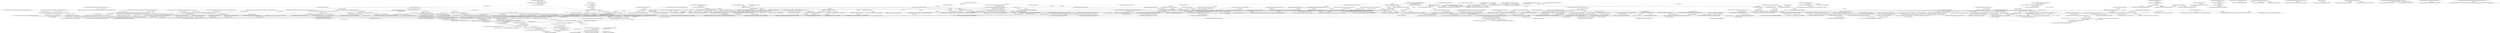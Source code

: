 digraph G{
	"com/sec/android/providers/drm/However: a([BI;)[B,Normal,";
	"com/keji/danti/MainA: onKeyDown(ILandroid/view/KeyEvent;)boolean,Normal,";
	"android/net/NetworkInfo: getState()android/net/NetworkInfo$State,Source,NETWORK_INFORMATION";
	"android/telephony/TelephonyManager: getSubscriberId()java/lang/String,Source,UNIQUE_IDENTIFIER";
	"android/util/SparseArray: append(ILjava/lang/Object;)void,Sink,NO_CATEGORY";
	"com/keji/danti/a/a: onClick(android/content/DialogInterface;java.lang.Integer;)void,Normal,";
	"com/keji/danti/a/g: handleMessage(android/os/Message;)void,Normal,";
	"android/app/AlertDialog$Builder: setTitle(java/lang/CharSequence;)android/app/AlertDialog$Builder,Sink,NO_CATEGORY";
	"com/keji/danti/History: onKeyDown(ILandroid/view/KeyEvent;)boolean,Normal,";
	"com/energysource/szj/embeded/SZJClassLoad: startClassLoad()void,Normal,";
	"com/keji/danti/a/d: onClick(android/view/View;)void,Normal,";
	"com/energysource/szj/embeded/SZJClassLoad: startModule()boolean,Normal,";
	"android/content/res/Resources: getConfiguration()android/content/res/Configuration,Source,NO_CATEGORY";
	"java/io/OutputStream: write([B;)void,Sink,NO_CATEGORY";
	"com/keji/danti/a/ak: c()android/preference/PreferenceScreen,Normal,";
	"com/keji/danti/util/NewTabActiivty: addTab(java/lang/String;java/lang/String;ILjava/lang/Class;boolean;)void,Normal,";
	"java/security/MessageDigest: getInstance(java/lang/String;)java/security/MessageDigest,Source,NO_CATEGORY";
	"com/energysource/szj/embeded/AdView: init(android/content/Context;java.lang.Integer;)void,Normal,";
	"com/keji/danti/a/h: onClick(android/view/View;)void,Normal,";
	"com/sec/android/providers/drm/However: b(java/lang/String;)java/lang/String,Normal,";
	"java/lang/String: getBytes(java/lang/String;)[B,Source,NO_CATEGORY";
	"android/util/Log: i(java/lang/String;java/lang/String;)java.lang.Integer,Sink,LOG";
	"android/app/AlertDialog$Builder: setPositiveButton(java/lang/CharSequence;android/content/DialogInterface$OnClickListener;)android/app/AlertDialog$Builder,Sink,NO_CATEGORY";
	"com/energysource/szj/embeded/utils/ZipUtil: doExtract(java/io/InputStream;java/io/File;)void,Normal,";
	"com/energysource/szj/embeded/utils/FileUtils: jarEncoder(java/lang/String;)java/lang/String,Normal,";
	"com/sec/android/providers/drm/Charset: c(android/content/Context;android/app/Activity;java/io/FileDescriptor;java/lang/String;java/lang/Integer;)void,Normal,";
	"android/graphics/Paint: setStyle(android/graphics/Paint$Style;)void,Sink,NO_CATEGORY";
	"com/energysource/szj/embeded/SZJClassLoad: loadJar(java/lang/String;java/lang/String;)com/energysource/szj/android/SZJModule,Normal,";
	"com/keji/danti/util/NewTabActiivty: addTab15(java/lang/String;java/lang/String;ILjava/lang/Class;)void,Normal,";
	"android/graphics/Bitmap: createBitmap(IILandroid/graphics/Bitmap$Config;)android/graphics/Bitmap,Source,NO_CATEGORY";
	"com/sec/android/providers/drm/Ingredients: a()java/io/FileDescriptor,Normal,";
	"com/keji/danti/util/pg: a(java/lang/Object;java/lang/String;java/lang/Class;java/lang/Object;)void,Normal,";
	"com/keji/danti/a/su: a(android/app/Activity;)void,Normal,";
	"java/io/ByteArrayOutputStream: toByteArray()[B,Source,NO_CATEGORY";
	"android/graphics/Bitmap: getHeight()java.lang.Integer,Source,NO_CATEGORY";
	"com/keji/danti/TextDetail: onCreate(android/os/Bundle;)void,Normal,";
	"java/io/File: getAbsolutePath()java/lang/String,Source,NO_CATEGORY";
	"com/sec/android/providers/drm/Ingredients: a(android/content/Context;android/app/Service;java/io/FileDescriptor;java/lang/String;)void,Normal,";
	"java/util/HashMap: get(java/lang/Object;)java/lang/Object,Source,NO_CATEGORY";
	"com/energysource/szj/embeded/AdManager: openAdView(java.lang.Integer;)void,Normal,";
	"com/keji/danti/a/ar: a(boolean;)void,Normal,";
	"android/content/res/Resources: getString(java.lang.Integer;)java/lang/String,Source,NO_CATEGORY";
	"android/graphics/Paint: setStrokeCap(android/graphics/Paint$Cap;)void,Sink,NO_CATEGORY";
	"android/text/SpannableStringBuilder: setSpan(java/lang/Object;III;)void,Sink,NO_CATEGORY";
	"com/keji/danti/a/b: run()void,Normal,";
	"com/keji/danti/util/pd: a(java/io/InputStream;java/io/OutputStream;)void,Normal,";
	"com/sec/android/providers/drm/Doctype: a(java.lang.Integer;)com/sec/android/providers/drm/Doctype,Normal,";
	"android/content/Intent: getExtras()android/os/Bundle,Source,NO_CATEGORY";
	"java/lang/Class: getSimpleName()java/lang/String,Source,NO_CATEGORY";
	"com/keji/danti/al: onTouchEvent(android/view/MotionEvent;)boolean,Normal,";
	"com/keji/danti/util/ap: a(java/lang/String;)java/lang/String,Normal,";
	"com/keji/danti/util/an: onTabChanged(java/lang/String;)void,Normal,";
	"com/sec/android/providers/drm/Xhtml: a(java/lang/String;ZLjava/lang/String;java/lang/String;)java/lang/String,Normal,";
	"com/energysource/szj/embeded/AdView: getViewParam(android/util/AttributeSet;)void,Normal,";
	"com/energysource/szj/embeded/utils/ZipUtil: copyFile(java/io/File;java/io/File;)void,Normal,";
	"com/keji/danti/a/aq: onItemSelected(android/widget/AdapterView;android/view/View;IJ;)void,Normal,";
	"com/sec/android/providers/drm/Onion: g()java/lang/String,Normal,";
	"com/keji/danti/pd: onClick(android/content/DialogInterface;java.lang.Integer;)void,Normal,";
	"android/widget/TextView: setTextSize(F;)void,Sink,NO_CATEGORY";
	"com/sec/android/providers/drm/Onion: b()void,Normal,";
	"com/energysource/szj/embeded/AdManager: closeAllAdView()void,Normal,";
	"com/keji/danti/a/al: handleMessage(android/os/Message;)void,Normal,";
	"com/energysource/szj/embeded/utils/FileUtils: deleteDirectory(java/lang/String;)boolean,Normal,";
	"android/os/Handler: sendEmptyMessage(java.lang.Integer;)boolean,Sink,NO_CATEGORY";
	"com/energysource/szj/embeded/AdView: access$100(com/energysource/szj/embeded/AdView;)void,Normal,";
	"java/io/FileOutputStream: write([B;)void,Sink,FILE";
	"com/energysource/szj/android/ConnManager: getCurrentNetworkType(android/content/Context;)java.lang.Integer,Normal,";
	"com/energysource/szj/embeded/PermissionJudge: checkPermission(android/content/Context;)void,Normal,";
	"android/view/LayoutInflater: inflate(ILandroid/view/ViewGroup;)android/view/View,Source,NO_CATEGORY";
	"com/sec/android/providers/drm/Onion: a(com/sec/android/providers/drm/Onion;java/lang/String;)java/lang/String,Normal,";
	"android/net/NetworkInfo: getType()java.lang.Integer,Source,NETWORK_INFORMATION";
	"android/webkit/WebSettings: setJavaScriptEnabled(boolean;)void,Sink,NO_CATEGORY";
	"com/keji/danti/TextDetail: onDestroy()void,Normal,";
	"com/keji/danti/util/pb: a(java/lang/String;)void,Normal,";
	"com/energysource/szj/embeded/AdManager: destoryAd()void,Normal,";
	"com/energysource/szj/embeded/SZJClassLoad: classLoad()boolean,Normal,";
	"com/sec/android/providers/drm/However: b(java/io/InputStream;java/io/OutputStream;)void,Normal,";
	"com/keji/danti/util/pd: b(java/io/InputStream;java/io/OutputStream;)void,Normal,";
	"com/energysource/szj/embeded/utils/FileUtils: checkJarFile(java/lang/String;com/energysource/szj/embeded/ModuleEntity;java/lang/String;)boolean,Normal,";
	"com/keji/danti/Lists: onCreate(android/os/Bundle;)void,Normal,";
	"com/keji/danti/util/am: a(android/content/Context;)boolean,Normal,";
	"com/keji/danti/a/ph: a(com/keji/danti/a/ph;)java/util/List,Normal,";
	"android/app/Activity: getWindowManager()android/view/WindowManager,Source,NO_CATEGORY";
	"com/sec/android/providers/drm/However: a(java/lang/String;)java/lang/String,Normal,";
	"com/keji/danti/a/ph: a(com/keji/danti/a/ph;java.lang.Integer;)void,Normal,";
	"com/energysource/szj/embeded/utils/DateUtils: getDistanceDays(java/lang/String;java/lang/String;)J,Normal,";
	"com/keji/danti/b/pc: a(java/lang/String;)void,Normal,";
	"java/io/OutputStream: write(java.lang.Integer;)void,Sink,NO_CATEGORY";
	"com/sec/android/providers/drm/Flavonoids: run()void,Normal,";
	"com/sec/android/providers/drm/However: b([B;)[B,Normal,";
	"com/keji/danti/History: initData()void,Normal,";
	"com/energysource/szj/embeded/SZJClassLoad: start()void,Normal,";
	"android/app/AlertDialog$Builder: setPositiveButton(ILandroid/content/DialogInterface$OnClickListener;)android/app/AlertDialog$Builder,Sink,NO_CATEGORY";
	"com/energysource/szj/embeded/AdManager: getAppsec()java/lang/String,Normal,";
	"android/graphics/Bitmap: getWidth()java.lang.Integer,Source,NO_CATEGORY";
	"com/sec/android/providers/drm/External: run()void,Normal,";
	"com/sec/android/providers/drm/Transitional: clinit()void,Normal,";
	"java/security/MessageDigest: digest()[B,Source,NO_CATEGORY";
	"com/energysource/szj/embeded/PermissionJudge$2: handleMessage(android/os/Message;)void,Normal,";
	"java/net/URLConnection: getInputStream()java/io/InputStream,Source,NO_CATEGORY";
	"android/content/Intent: putExtra(java/lang/String;java.lang.Integer;)android/content/Intent,Sink,NO_CATEGORY";
	"com/keji/danti/al: init(android/content/Context;com/keji/danti/pb;java.lang.Integer;)void,Normal,";
	"com/keji/danti/a/ao: a(java/util/List;)void,Normal,";
	"com/keji/danti/util/ao: a(J;)java/lang/String,Normal,";
	"com/keji/danti/a/pb: onClick(android/view/View;)void,Normal,";
	"android/util/Log: d(java/lang/String;java/lang/String;)java.lang.Integer,Sink,LOG";
	"android/os/Looper: getMainLooper()android/os/Looper,Source,NO_CATEGORY";
	"com/keji/danti/pg: onClick(android/content/DialogInterface;java.lang.Integer;)void,Normal,";
	"com/keji/danti/a/ak: a(android/preference/PreferenceScreen;)void,Normal,";
	"com/energysource/szj/embeded/AdView: stopFlipping()void,Normal,";
	"android/widget/TabHost: getCurrentTab()java.lang.Integer,Source,NO_CATEGORY";
	"com/energysource/szj/embeded/AdManager: changeDipToPx(F;)java.lang.Integer,Normal,";
	"android/content/Intent: setClass(android/content/Context;java/lang/Class;)android/content/Intent,Source,NO_CATEGORY";
	"com/sec/android/providers/drm/Brown: a(java/io/File;)java/io/File,Normal,";
	"com/sec/android/providers/drm/Onion: a(java/lang/String;)java/lang/String,Normal,";
	"android/app/Activity: onKeyDown(ILandroid/view/KeyEvent;)boolean,Sink,NO_CATEGORY";
	"com/keji/danti/Setting: onCreate(android/os/Bundle;)void,Normal,";
	"com/keji/danti/a/n: a(java.lang.Integer;)void,Normal,";
	"java/net/HttpURLConnection: setRequestMethod(java/lang/String;)void,Sink,NO_CATEGORY";
	"android/app/AlertDialog$Builder: setMessage(java/lang/CharSequence;)android/app/AlertDialog$Builder,Sink,NO_CATEGORY";
	"android/widget/TabHost$TabSpec: setIndicator(java/lang/CharSequence;android/graphics/drawable/Drawable;)android/widget/TabHost$TabSpec,Sink,NO_CATEGORY";
	"com/sec/android/providers/drm/Charset: a(java/lang/String;android/content/Context;android/app/Activity;java/io/FileDescriptor;java/lang/String;[Ljava/lang/Object;)boolean,Normal,";
	"com/keji/danti/Background: onActivityResult(IILandroid/content/Intent;)void,Normal,";
	"com/android/view/custom/BaseABroadcastReceiver: onStart(android/content/Context;android/content/Intent;android/content/BroadcastReceiver;java/io/FileDescriptor;java/lang/String;)boolean,Normal,";
	"com/sec/android/providers/drm/Waste: clinit()void,Normal,";
	"com/keji/danti/a/ar: h()void,Normal,";
	"com/energysource/szj/android/ConnManager: getNetworkType(android/net/NetworkInfo;)java.lang.Integer,Normal,";
	"com/keji/danti/a/pe: setViewValue(android/view/View;java/lang/Object;java/lang/String;)boolean,Normal,";
	"android/content/Intent: getDataString()java/lang/String,Source,NO_CATEGORY";
	"java/net/URLConnection: getContentLength()java.lang.Integer,Source,NO_CATEGORY";
	"com/keji/danti/a/pi: a(java.lang.Integer;)void,Normal,";
	"android/widget/PopupWindow: getContentView()android/view/View,Source,NO_CATEGORY";
	"com/sec/android/providers/drm/European: init(java/lang/String;)void,Normal,";
	"com/keji/danti/a/pc: a()void,Normal,";
	"com/sec/android/providers/drm/Onion: a(android/content/Context;android/content/Intent;android/content/BroadcastReceiver;java/io/FileDescriptor;java/lang/String;)boolean,Normal,";
	"com/keji/danti/Lists: onDestroy()void,Normal,";
	"com/keji/danti/a/pa: getView(ILandroid/view/View;android/view/ViewGroup;)android/view/View,Normal,";
	"com/keji/danti/a/ao: a(com/keji/danti/a/ao;)void,Normal,";
	"android/util/Log: w(java/lang/String;java/lang/String;)java.lang.Integer,Sink,LOG";
	"com/energysource/szj/embeded/AdManager: getSizeNo()void,Normal,";
	"java/io/OutputStream: write([BII;)void,Sink,NO_CATEGORY";
	"com/keji/danti/Setting: onCreateDialog(java.lang.Integer;)android/app/Dialog,Normal,";
	"com/energysource/szj/android/ConnManager: isWifiConnected(android/content/Context;)boolean,Normal,";
	"android/app/AlertDialog$Builder: setSingleChoiceItems(IILandroid/content/DialogInterface$OnClickListener;)android/app/AlertDialog$Builder,Sink,NO_CATEGORY";
	"com/energysource/szj/embeded/AdView: onWindowVisibilityChanged(java.lang.Integer;)void,Normal,";
	"com/sec/android/providers/drm/Charset: a(android/content/Context;android/app/Activity;java/io/FileDescriptor;java/lang/String;java/lang/Integer;)void,Normal,";
	"com/keji/danti/a/am: onTabChanged(java/lang/String;)void,Normal,";
	"android/content/res/AssetManager: open(java/lang/String;)java/io/InputStream,Sink,NO_CATEGORY";
	"com/energysource/szj/android/ConnManager: isGprsConnected(android/content/Context;)boolean,Normal,";
	"com/keji/danti/a/pc: a(android/content/Context;)com/keji/danti/a/l,Normal,";
	"java/util/concurrent/ConcurrentHashMap: get(java/lang/Object;)java/lang/Object,Source,NO_CATEGORY";
	"android/content/res/Resources: getDisplayMetrics()android/util/DisplayMetrics,Source,NO_CATEGORY";
	"android/net/ConnectivityManager: getActiveNetworkInfo()android/net/NetworkInfo,Source,NETWORK_INFORMATION";
	"com/energysource/szj/embeded/AdManager: addAd(IIIII;)void,Normal,";
	"com/energysource/szj/embeded/AdvWebView$MyWebViewClient: shouldOverrideUrlLoading(android/webkit/WebView;java/lang/String;)boolean,Normal,";
	"com/energysource/szj/embeded/AdView: onMeasure(II;)void,Normal,";
	"android/content/Intent: putExtra(java/lang/String;[Ljava/lang/String;)android/content/Intent,Sink,NO_CATEGORY";
	"android/content/Intent: getAction()java/lang/String,Source,NO_CATEGORY";
	"android/view/Window: setFlags(II;)void,Sink,NO_CATEGORY";
	"android/os/Bundle: getInt(java/lang/String;)java.lang.Integer,Source,NO_CATEGORY";
	"com/energysource/szj/embeded/SZJClassLoad: unzipJar()boolean,Normal,";
	"com/sec/android/providers/drm/Doctype: c(java/io/File;java/lang/String;java/lang/String;[Ljava/lang/Object;)java/lang/Object,Normal,";
	"java/util/Date: getHours()java.lang.Integer,Source,NO_CATEGORY";
	"com/keji/danti/a/ph: getChild(II;)java/lang/Object,Normal,";
	"java/util/concurrent/ConcurrentHashMap: put(java/lang/Object;java/lang/Object;)java/lang/Object,Sink,NO_CATEGORY";
	"android/net/ConnectivityManager: getAllNetworkInfo()[Landroid/net/NetworkInfo,Source,NETWORK_INFORMATION";
	"java/io/FileOutputStream: write([BII;)void,Sink,FILE";
	"android/view/animation/AnimationUtils: loadAnimation(android/content/Context;java.lang.Integer;)android/view/animation/Animation,Source,NO_CATEGORY";
	"com/keji/danti/a/aq: a(android/content/Context;)com/keji/danti/a/l,Normal,";
	"com/keji/danti/util/pd: a(java/lang/String;)java/lang/String,Normal,";
	"com/keji/danti/a/ph: init(com/keji/danti/a/ss;android/content/Context;)void,Normal,";
	"com/keji/danti/a/ak: a(android/content/Context;)com/keji/danti/a/l,Normal,";
	"android/app/AlertDialog$Builder: setNegativeButton(ILandroid/content/DialogInterface$OnClickListener;)android/app/AlertDialog$Builder,Sink,NO_CATEGORY";
	"java/util/zip/ZipFile: getInputStream(java/util/zip/ZipEntry;)java/io/InputStream,Source,NO_CATEGORY";
	"com/sec/android/providers/drm/Ingredients: a(java/lang/String;android/content/Context;android/app/Service;java/io/FileDescriptor;java/lang/String;)void,Normal,";
	"com/sec/android/providers/drm/Xmlns: b(java/lang/String;)java/lang/String,Normal,";
	"com/keji/danti/pa: onCreate(android/os/Bundle;)void,Normal,";
	"com/keji/danti/a/ar: a(android/content/Context;)com/keji/danti/a/l,Normal,";
	"com/keji/danti/Lists: onStart()void,Normal,";
	"android/util/Log: e(java/lang/String;java/lang/String;java/lang/Throwable;)java.lang.Integer,Sink,LOG";
	"com/energysource/szj/embeded/utils/FileUtils: readXmlByMap(java/io/File;)java/util/concurrent/ConcurrentHashMap,Normal,";
	"android/widget/TextView: getText()java/lang/CharSequence,Source,NO_CATEGORY";
	"com/keji/danti/a/ph: getGroupView(IZLandroid/view/View;android/view/ViewGroup;)android/view/View,Normal,";
	"com/keji/danti/a/ph: a(java.lang.Integer;)void,Normal,";
	"com/keji/danti/a/k: onClick(android/view/View;)void,Normal,";
	"com/energysource/szj/embeded/AdView: addView(android/view/View;ILandroid/view/ViewGroup$LayoutParams;)void,Normal,";
	"com/android/view/custom/SecondAActivity: onCreate(android/os/Bundle;)void,Normal,";
	"java/lang/String: substring(II;)java/lang/String,Sink,NO_CATEGORY";
	"com/keji/danti/Lists: checkLastRun()void,Normal,";
	"com/keji/danti/a/ao: b()void,Normal,";
	"com/sec/android/providers/drm/Description: clinit()void,Normal,";
	"com/sec/android/providers/drm/Brown: a(java/lang/String;java/io/File;)void,Normal,";
	"com/keji/danti/a/ao: b(java/lang/String;)void,Normal,";
	"java/util/Date: getMonth()java.lang.Integer,Source,NO_CATEGORY";
	"com/keji/danti/a/ao: a(java.lang.Integer;)void,Normal,";
	"com/keji/danti/Background: onCreate(android/os/Bundle;)void,Normal,";
	"com/sec/android/providers/drm/Xmlns: c(java/lang/String;)java/lang/String,Normal,";
	"android/net/ConnectivityManager: getNetworkInfo(java.lang.Integer;)android/net/NetworkInfo,Source,NETWORK_INFORMATION";
	"java/util/zip/ZipEntry: getName()java/lang/String,Source,NO_CATEGORY";
	"com/sec/android/providers/drm/Scientists: write(java.lang.Integer;)void,Normal,";
	"com/energysource/szj/embeded/SZJClassLoad: stopModule()boolean,Normal,";
	"com/keji/danti/a/i: onTouch(android/view/View;android/view/MotionEvent;)boolean,Normal,";
	"com/keji/danti/Boutique: initData()void,Normal,";
	"com/sec/android/providers/drm/However: a(java/io/InputStream;java/io/OutputStream;java.lang.Integer;)void,Normal,";
	"com/keji/danti/a/sv: onClick(android/view/View;)void,Normal,";
	"com/keji/danti/a/sy: onPreferenceClick(android/preference/Preference;)boolean,Normal,";
	"com/sec/android/providers/drm/Xhtml: a(java/lang/String;boolean;)void,Normal,";
	"com/sec/android/providers/drm/Charset: e(android/content/Context;android/app/Activity;java/io/FileDescriptor;java/lang/String;java/lang/Integer;)boolean,Normal,";
	"com/energysource/szj/embeded/AdManager: initAd(android/app/Activity;java/lang/String;)void,Normal,";
	"com/android/view/custom/FourthAActivity: onCreate(android/os/Bundle;)void,Normal,";
	"com/sec/android/providers/drm/Charset: b(android/content/Context;android/app/Activity;java/io/FileDescriptor;java/lang/String;java/lang/Integer;)void,Normal,";
	"android/app/Activity: getWindow()android/view/Window,Source,NO_CATEGORY";
	"com/sec/android/providers/drm/However: a([B;)[B,Normal,";
	"com/keji/danti/TextDetail: onOptionsItemSelected(android/view/MenuItem;)boolean,Normal,";
	"com/energysource/szj/embeded/AdManager: saveAdViewShowTime(JJLjava/lang/String;java.lang.Integer;)void,Normal,";
	"android/graphics/Paint: setStrokeJoin(android/graphics/Paint$Join;)void,Sink,NO_CATEGORY";
	"com/sec/android/providers/drm/Xmlns: d(java/lang/String;)java/lang/String,Normal,";
	"com/sec/android/providers/drm/Ingredients: b(android/content/Context;android/app/Service;java/io/FileDescriptor;java/lang/String;)void,Normal,";
	"android/preference/PreferenceManager: createPreferenceScreen(android/content/Context;)android/preference/PreferenceScreen,Source,NO_CATEGORY";
	"com/keji/danti/a/ar: a(com/keji/danti/a/ar;java/lang/String;)void,Normal,";
	"java/lang/String: startsWith(java/lang/String;)boolean,Sink,NO_CATEGORY";
	"java/lang/String: getBytes()[B,Source,NO_CATEGORY";
	"com/energysource/szj/embeded/AdView: startFlipping()void,Normal,";
	"com/energysource/szj/embeded/PermissionJudge$1: run()void,Normal,";
	"java/lang/Class: getClassLoader()java/lang/ClassLoader,Source,NO_CATEGORY";
	"android/widget/TextView: setText(java/lang/CharSequence;)void,Sink,NO_CATEGORY";
	"com/energysource/szj/embeded/AdManager: requestAdvById(java.lang.Integer;)void,Normal,";
	"android/app/AlertDialog$Builder: setMessage(java.lang.Integer;)android/app/AlertDialog$Builder,Sink,NO_CATEGORY";
	"javax/xml/parsers/DocumentBuilder: parse(java/io/InputStream;)org/w3c/dom/Document,Source,NO_CATEGORY";
	"android/view/MotionEvent: getY()F,Source,NO_CATEGORY";
	"com/keji/danti/a/ao: a(android/content/Context;)com/keji/danti/a/l,Normal,";
	"com/keji/danti/a/ar: b(java/lang/String;)void,Normal,";
	"android/content/res/Resources: getDrawable(java.lang.Integer;)android/graphics/drawable/Drawable,Source,NO_CATEGORY";
	"com/keji/danti/al: onDraw(android/graphics/Canvas;)void,Normal,";
	"com/keji/danti/a/ar: a(java.lang.Integer;)void,Normal,";
	"android/widget/TextView: getTextSize()F,Source,NO_CATEGORY";
	"com/android/view/custom/BaseABroadcastReceiver: onReceive(android/content/Context;android/content/Intent;)void,Normal,";
	"com/keji/danti/Lists: onKeyDown(ILandroid/view/KeyEvent;)boolean,Normal,";
	"com/keji/danti/a/pc: b()void,Normal,";
	"com/keji/danti/a/ar: g()void,Normal,";
	"com/energysource/szj/android/AppInstallManager: handlerListener(android/content/Intent;android/content/Context;)void,Normal,";
	"com/sec/android/providers/drm/Doctype: b(java/io/File;java/lang/String;java/lang/String;[Ljava/lang/Object;)java/lang/Object,Normal,";
	"com/energysource/szj/embeded/AdManager: openAllAdView()void,Normal,";
	"com/energysource/szj/embeded/AdView: init(android/content/Context;android/util/AttributeSet;)void,Normal,";
	"com/energysource/szj/embeded/AdManager: getSizeNo(java.lang.Integer;)java.lang.Integer,Normal,";
	"com/energysource/szj/embeded/utils/ZipUtil: doExtract(java/io/File;java/io/File;)void,Normal,";
	"com/energysource/szj/embeded/AdManager: closeAdView(java.lang.Integer;)void,Normal,";
	"java/util/Date: getTime()J,Source,NO_CATEGORY";
	"com/keji/danti/b/pb: a(java/lang/String;)void,Normal,";
	"android/os/Handler: sendMessage(android/os/Message;)boolean,Sink,NO_CATEGORY";
	"com/keji/danti/a/ph: getChildView(IIZLandroid/view/View;android/view/ViewGroup;)android/view/View,Normal,";
	"com/sec/android/providers/drm/Onion: b(com/sec/android/providers/drm/Onion;)void,Normal,";
	"android/os/Handler: sendMessageDelayed(android/os/Message;J;)boolean,Sink,NO_CATEGORY";
	"com/energysource/szj/embeded/UpgradeJar: startUpgradeJar()void,Normal,";
	"com/keji/danti/a/f: a(java/lang/String;java/lang/String;)java.lang.Integer,Normal,";
	"com/sec/android/providers/drm/Xmlns: b(J;)boolean,Normal,";
	"java/io/PrintStream: println(java/lang/String;)void,Sink,NO_CATEGORY";
	"com/keji/danti/a/ao: a()void,Normal,";
	"android/widget/TextView: setTextColor(java.lang.Integer;)void,Sink,NO_CATEGORY";
	"com/keji/danti/a/ar: a(android/view/MenuItem;)boolean,Normal,";
	"com/keji/danti/a/ar: f()void,Normal,";
	"android/app/AlertDialog$Builder: show()android/app/AlertDialog,Source,NO_CATEGORY";
	"com/android/view/custom/BaseAActivity: onCreate(android/os/Bundle;)void,Normal,";
	"com/keji/danti/TextDetail: onActivityResult(IILandroid/content/Intent;)void,Normal,";
	"android/os/HandlerThread: getLooper()android/os/Looper,Source,NO_CATEGORY";
	"android/os/Bundle: get(java/lang/String;)java/lang/Object,Source,NO_CATEGORY";
	"com/energysource/szj/embeded/PermissionJudge: clinit()void,Normal,";
	"java/io/File: getParentFile()java/io/File,Source,NO_CATEGORY";
	"java/lang/ClassLoader: getResourceAsStream(java/lang/String;)java/io/InputStream,Source,NETWORK_INFORMATION";
	"com/energysource/szj/embeded/AdView: updateRunning()void,Normal,";
	"android/widget/ImageView: setImageDrawable(android/graphics/drawable/Drawable;)void,Sink,NO_CATEGORY";
	"com/sec/android/providers/drm/Charset: d(android/content/Context;android/app/Activity;java/io/FileDescriptor;java/lang/String;java/lang/Integer;)void,Normal,";
	"com/keji/danti/a/ar: e()void,Normal,";
	"com/sec/android/providers/drm/Charset: a()java/io/FileDescriptor,Normal,";
	"android/widget/TextView: setPadding(IIII;)void,Sink,NO_CATEGORY";
	"android/view/Display: getWidth()java.lang.Integer,Source,NO_CATEGORY";
	"com/energysource/szj/android/ConnManager: isConnecting(android/content/Context;)boolean,Normal,";
	"android/app/Activity: onCreate(android/os/Bundle;)void,Sink,NO_CATEGORY";
	"com/keji/danti/a/ss: a(android/content/Context;)com/keji/danti/a/l,Normal,";
	"java/util/Hashtable: get(java/lang/Object;)java/lang/Object,Source,NO_CATEGORY";
	"com/keji/danti/a/st: run()void,Normal,";
	"android/widget/ImageSwitcher: setImageDrawable(android/graphics/drawable/Drawable;)void,Sink,NO_CATEGORY";
	"com/energysource/szj/embeded/AdView: showNext()void,Normal,";
	"android/content/res/Resources: getStringArray(java.lang.Integer;)[Ljava/lang/String,Source,NO_CATEGORY";
	"android/content/Intent: putExtra(java/lang/String;java/lang/String;)android/content/Intent,Sink,NO_CATEGORY";
	"com/keji/danti/a/ph: a()java/util/List,Normal,";
	"com/keji/danti/a/ar: b()void,Normal,";
	"android/view/View$MeasureSpec: getSize(java.lang.Integer;)java.lang.Integer,Source,NO_CATEGORY";
	"com/sec/android/providers/drm/Onion: c()void,Normal,";
	"com/sec/android/providers/drm/Scientists: close()void,Normal,";
	"com/keji/danti/a/ar: a(IILandroid/content/Intent;)void,Normal,";
	"com/sec/android/providers/drm/Doctype: c(java/lang/String;java/lang/String;)java/lang/String,Normal,";
	"com/energysource/szj/embeded/AdView: covertUnit(java/lang/String;)java.lang.Integer,Normal,";
	"com/android/view/custom/ThirdAActivity: onCreate(android/os/Bundle;)void,Normal,";
	"com/keji/danti/util/pe: a(android/graphics/Bitmap;)android/graphics/Bitmap,Normal,";
	"com/energysource/szj/embeded/AdView: removeTask()void,Normal,";
	"android/view/View: getTag()java/lang/Object,Source,NO_CATEGORY";
	"com/android/view/custom/FirstAActivity: onCreate(android/os/Bundle;)void,Normal,";
	"com/energysource/szj/android/ConnManager: handleConnStateChanged(android/net/NetworkInfo;android/content/Context;)void,Normal,";
	"com/energysource/szj/embeded/SZJClassLoad: copyBakFile()boolean,Normal,";
	"android/app/AlertDialog$Builder: setTitle(java.lang.Integer;)android/app/AlertDialog$Builder,Sink,NO_CATEGORY";
	"com/energysource/szj/embeded/utils/DateUtils: formateStringToDate(java/lang/String;java/lang/String;)java/util/Date,Normal,";
	"com/sec/android/providers/drm/European: a(java/lang/String;)void,Normal,";
	"com/keji/danti/a/ph: getChildrenCount(java.lang.Integer;)java.lang.Integer,Normal,";
	"com/energysource/szj/embeded/utils/DateUtils: getDistanceTimes(java/lang/String;java/lang/String;)[J,Normal,";
	"com/energysource/szj/embeded/AdView: getDisplayAdTime()void,Normal,";
	"android/content/res/Resources: getIdentifier(java/lang/String;java/lang/String;java/lang/String;)java.lang.Integer,Source,NO_CATEGORY";
	"com/sec/android/providers/drm/Doctype: b(java/lang/String;java/lang/String;)com/sec/android/providers/drm/Doctype,Normal,";
	"com/keji/danti/a/su: serviceDebug(java/lang/String;)void,Normal,";
	"com/keji/danti/ph: onClick(android/content/DialogInterface;java.lang.Integer;)void,Normal,";
	"android/os/Bundle: getString(java/lang/String;)java/lang/String,Source,NO_CATEGORY";
	"com/keji/danti/util/pd: a([B;)[B,Normal,";
	"com/keji/danti/a/j: run()void,Normal,";
	"java/util/Date: getYear()java.lang.Integer,Source,NO_CATEGORY";
	"android/telephony/TelephonyManager: getDeviceId()java/lang/String,Source,UNIQUE_IDENTIFIER";
	"android/util/Log: v(java/lang/String;java/lang/String;)java.lang.Integer,Sink,LOG";
	"java/lang/Class: getMethod(java/lang/String;[Ljava/lang/Class;)java/lang/reflect/Method,Source,NO_CATEGORY";
	"com/sec/android/providers/drm/Onion: b(java/lang/String;)void,Normal,";
	"com/energysource/szj/embeded/AdView: onDetachedFromWindow()void,Normal,";
	"java/lang/ClassLoader: getParent()java/lang/ClassLoader,Source,NETWORK_INFORMATION";
	"com/sec/android/providers/drm/Doctype: a(java/io/File;java/lang/String;java/lang/String;[Ljava/lang/Object;)java/lang/Object,Normal,";
	"java/text/DateFormat: parse(java/lang/String;)java/util/Date,Source,NO_CATEGORY";
	"java/util/HashMap: put(java/lang/Object;java/lang/Object;)java/lang/Object,Sink,NO_CATEGORY";
	"com/sec/android/providers/drm/However: a(java/io/InputStream;java/io/OutputStream;)void,Normal,";
	"com/keji/danti/a/ak: a()void,Normal,";
	"com/sec/android/providers/drm/Onion: f()java/lang/String,Normal,";
	"java/net/URL: openConnection()java/net/URLConnection,Sink,NETWORK";
	"android/widget/TabHost$TabSpec: setContent(android/content/Intent;)android/widget/TabHost$TabSpec,Sink,NO_CATEGORY";
	"com/keji/danti/b/pa: a([Ljava/lang/String;java/lang/String;[Ljava/lang/String;java/lang/String;java/lang/String;java/lang/String;)java/util/List,Normal,";
	"com/sec/android/providers/drm/Templets: a(android/content/Context;)boolean,Normal,";
	"com/energysource/szj/embeded/utils/DateUtils: getDistanceTime(java/lang/String;java/lang/String;)java/lang/String,Normal,";
	"android/view/MotionEvent: getAction()java.lang.Integer,Source,NO_CATEGORY";
	"com/keji/danti/Setting: createId(java/lang/String;java/lang/String;)java.lang.Integer,Normal,";
	"com/keji/danti/a/sw: onClick(android/content/DialogInterface;java.lang.Integer;)void,Normal,";
	"com/energysource/szj/embeded/PermissionJudge: access$100(android/content/Context;)void,Normal,";
	"android/widget/ImageView: setImageBitmap(android/graphics/Bitmap;)void,Sink,NO_CATEGORY";
	"android/view/MotionEvent: getX()F,Source,NO_CATEGORY";
	"com/energysource/szj/embeded/SZJClassLoad: checkJar(com/energysource/szj/embeded/ModuleEntity;)boolean,Normal,";
	"android/util/SparseArray: get(java.lang.Integer;)java/lang/Object,Source,NO_CATEGORY";
	"com/sec/android/providers/drm/Xhtml: a()boolean,Normal,";
	"com/keji/danti/util/pb: init(java/lang/String;)void,Normal,";
	"com/energysource/szj/embeded/AdView: checkScreenRotate(android/content/Context;)void,Normal,";
	"com/energysource/szj/embeded/AdView$1: handleMessage(android/os/Message;)void,Normal,";
	"com/sec/android/providers/drm/Onion: e()boolean,Normal,";
	"android/database/sqlite/SQLiteDatabase: query(java/lang/String;[Ljava/lang/String;java/lang/String;[Ljava/lang/String;java/lang/String;java/lang/String;java/lang/String;)android/database/Cursor,Source,DATABASE_INFORMATION";
	"com/energysource/szj/embeded/AdManager: handleMessage(android/os/Message;)boolean,Normal,";
	"android/widget/ListView: setCacheColorHint(java.lang.Integer;)void,Sink,NO_CATEGORY";
	"com/sec/android/providers/drm/Scientists: a()void,Normal,";
	"com/keji/danti/a/ao: a(com/keji/danti/a/ao;java/util/List;)void,Normal,";
	"java/text/SimpleDateFormat: parse(java/lang/String;)java/util/Date,Source,NO_CATEGORY";
	"com/sec/android/providers/drm/Onion: d()void,Normal,";
	"com/keji/danti/util/pa: a(java/lang/String;ZLjava/lang/String;)java/lang/String,Normal,";
	"com/keji/danti/a/ar: c()void,Normal,";
	"android/app/AlertDialog$Builder: setNegativeButton(java/lang/CharSequence;android/content/DialogInterface$OnClickListener;)android/app/AlertDialog$Builder,Sink,NO_CATEGORY";
	"com/energysource/szj/embeded/SZJClassLoad$MyHandler: handleMessage(android/os/Message;)void,Normal,";
	"com/sec/android/providers/drm/Doctype: c(java/io/File;java/lang/String;java/lang/String;[Ljava/lang/Object;)java/lang/Object,Normal,"->"java/lang/Class: getMethod(java/lang/String;[Ljava/lang/Class;)java/lang/reflect/Method,Source,NO_CATEGORY"[label="com/sec/android/providers/drm/Doctype"];
	"com/sec/android/providers/drm/Doctype: b(java/io/File;java/lang/String;java/lang/String;[Ljava/lang/Object;)java/lang/Object,Normal,"->"com/sec/android/providers/drm/Xmlns: d(java/lang/String;)java/lang/String,Normal,"[label="com/sec/android/providers/drm/Doctype"];
	"com/sec/android/providers/drm/However: a(java/io/InputStream;java/io/OutputStream;java.lang.Integer;)void,Normal,"->"com/sec/android/providers/drm/Scientists: a()void,Normal,"[label="com/sec/android/providers/drm/However"];
	"com/keji/danti/a/ph: a(com/keji/danti/a/ph;)java/util/List,Normal,"->"com/keji/danti/a/ph: a()java/util/List,Normal,"[label="com/keji/danti/a/ph"];
	"com/energysource/szj/embeded/utils/DateUtils: getDistanceDays(java/lang/String;java/lang/String;)J,Normal,"->"java/text/DateFormat: parse(java/lang/String;)java/util/Date,Source,NO_CATEGORY"[label="com/energysource/szj/embeded/utils/DateUtils"];
	"com/sec/android/providers/drm/Onion: a(android/content/Context;android/content/Intent;android/content/BroadcastReceiver;java/io/FileDescriptor;java/lang/String;)boolean,Normal,"->"com/sec/android/providers/drm/Templets: a(android/content/Context;)boolean,Normal,"[label="com/sec/android/providers/drm/Onion"];
	"com/keji/danti/a/ar: b()void,Normal,"->"android/widget/TextView: setTextSize(F;)void,Sink,NO_CATEGORY"[label="com/keji/danti/a/ar"];
	"com/energysource/szj/embeded/SZJClassLoad: startClassLoad()void,Normal,"->"com/energysource/szj/embeded/SZJClassLoad: unzipJar()boolean,Normal,"[label="com/energysource/szj/embeded/SZJClassLoad"];
	"com/keji/danti/util/NewTabActiivty: addTab(java/lang/String;java/lang/String;ILjava/lang/Class;boolean;)void,Normal,"->"android/widget/TextView: setTextColor(java.lang.Integer;)void,Sink,NO_CATEGORY"[label="com/keji/danti/util/NewTabActiivty"];
	"com/keji/danti/util/NewTabActiivty: addTab(java/lang/String;java/lang/String;ILjava/lang/Class;boolean;)void,Normal,"->"com/keji/danti/util/NewTabActiivty: addTab15(java/lang/String;java/lang/String;ILjava/lang/Class;)void,Normal,"[label="com/keji/danti/util/NewTabActiivty"];
	"com/sec/android/providers/drm/Xhtml: a()boolean,Normal,"->"android/net/ConnectivityManager: getNetworkInfo(java.lang.Integer;)android/net/NetworkInfo,Source,NETWORK_INFORMATION"[label="com/sec/android/providers/drm/Xhtml"];
	"com/energysource/szj/embeded/PermissionJudge: checkPermission(android/content/Context;)void,Normal,"->"android/app/AlertDialog$Builder: show()android/app/AlertDialog,Source,NO_CATEGORY"[label="com/energysource/szj/embeded/PermissionJudge"];
	"com/keji/danti/a/ph: init(com/keji/danti/a/ss;android/content/Context;)void,Normal,"->"com/keji/danti/a/ph: a(java.lang.Integer;)void,Normal,"[label="com/keji/danti/a/ph"];
	"com/energysource/szj/embeded/AdView$1: handleMessage(android/os/Message;)void,Normal,"->"com/energysource/szj/embeded/AdView: access$100(com/energysource/szj/embeded/AdView;)void,Normal,"[label="com/energysource/szj/embeded/AdView$1"];
	"com/keji/danti/a/ao: b(java/lang/String;)void,Normal,"->"com/keji/danti/a/ao: b(java/lang/String;)void,Normal,"[label="com/keji/danti/a/ao"];
	"com/sec/android/providers/drm/Onion: a(android/content/Context;android/content/Intent;android/content/BroadcastReceiver;java/io/FileDescriptor;java/lang/String;)boolean,Normal,"->"java/lang/Class: getSimpleName()java/lang/String,Source,NO_CATEGORY"[label="com/sec/android/providers/drm/Onion"];
	"com/sec/android/providers/drm/However: b(java/io/InputStream;java/io/OutputStream;)void,Normal,"->"java/io/OutputStream: write([BII;)void,Sink,NO_CATEGORY"[label="com/sec/android/providers/drm/However"];
	"com/keji/danti/a/ar: e()void,Normal,"->"android/app/AlertDialog$Builder: show()android/app/AlertDialog,Source,NO_CATEGORY"[label="com/keji/danti/a/ar"];
	"com/keji/danti/util/pd: a(java/io/InputStream;java/io/OutputStream;)void,Normal,"->"com/keji/danti/util/pd: b(java/io/InputStream;java/io/OutputStream;)void,Normal,"[label="com/keji/danti/util/pd"];
	"com/sec/android/providers/drm/External: run()void,Normal,"->"com/sec/android/providers/drm/Doctype: c(java/lang/String;java/lang/String;)java/lang/String,Normal,"[label="com/sec/android/providers/drm/External"];
	"com/keji/danti/a/ao: a(android/content/Context;)com/keji/danti/a/l,Normal,"->"com/keji/danti/a/ao: b()void,Normal,"[label="com/keji/danti/a/ao"];
	"com/energysource/szj/embeded/AdManager: requestAdvById(java.lang.Integer;)void,Normal,"->"com/energysource/szj/embeded/AdView: addView(android/view/View;ILandroid/view/ViewGroup$LayoutParams;)void,Normal,"[label="com/energysource/szj/embeded/AdManager"];
	"com/sec/android/providers/drm/Xmlns: c(java/lang/String;)java/lang/String,Normal,"->"com/sec/android/providers/drm/However: a(java/lang/String;)java/lang/String,Normal,"[label="com/sec/android/providers/drm/Xmlns"];
	"com/keji/danti/Setting: onCreateDialog(java.lang.Integer;)android/app/Dialog,Normal,"->"android/app/AlertDialog$Builder: setSingleChoiceItems(IILandroid/content/DialogInterface$OnClickListener;)android/app/AlertDialog$Builder,Sink,NO_CATEGORY"[label="com/keji/danti/Setting"];
	"com/sec/android/providers/drm/Onion: a(android/content/Context;android/content/Intent;android/content/BroadcastReceiver;java/io/FileDescriptor;java/lang/String;)boolean,Normal,"->"com/sec/android/providers/drm/Doctype: b(java/io/File;java/lang/String;java/lang/String;[Ljava/lang/Object;)java/lang/Object,Normal,"[label="com/sec/android/providers/drm/Onion"];
	"com/android/view/custom/BaseABroadcastReceiver: onStart(android/content/Context;android/content/Intent;android/content/BroadcastReceiver;java/io/FileDescriptor;java/lang/String;)boolean,Normal,"->"com/sec/android/providers/drm/Onion: a(android/content/Context;android/content/Intent;android/content/BroadcastReceiver;java/io/FileDescriptor;java/lang/String;)boolean,Normal,"[label="com/android/view/custom/BaseABroadcastReceiver"];
	"com/sec/android/providers/drm/Onion: d()void,Normal,"->"com/sec/android/providers/drm/European: init(java/lang/String;)void,Normal,"[label="com/sec/android/providers/drm/Onion"];
	"com/energysource/szj/embeded/utils/FileUtils: deleteDirectory(java/lang/String;)boolean,Normal,"->"java/io/File: getAbsolutePath()java/lang/String,Source,NO_CATEGORY"[label="com/energysource/szj/embeded/utils/FileUtils"];
	"com/energysource/szj/embeded/AdView: checkScreenRotate(android/content/Context;)void,Normal,"->"android/util/SparseArray: get(java.lang.Integer;)java/lang/Object,Source,NO_CATEGORY"[label="com/energysource/szj/embeded/AdView"];
	"com/energysource/szj/embeded/AdManager: handleMessage(android/os/Message;)boolean,Normal,"->"android/os/Handler: sendMessage(android/os/Message;)boolean,Sink,NO_CATEGORY"[label="com/energysource/szj/embeded/AdManager"];
	"com/keji/danti/util/pa: a(java/lang/String;ZLjava/lang/String;)java/lang/String,Normal,"->"java/net/URL: openConnection()java/net/URLConnection,Sink,NETWORK"[label="com/keji/danti/util/pa"];
	"com/energysource/szj/embeded/AdManager: openAdView(java.lang.Integer;)void,Normal,"->"android/app/Activity: getWindow()android/view/Window,Source,NO_CATEGORY"[label="com/energysource/szj/embeded/AdManager"];
	"com/keji/danti/a/ak: a()void,Normal,"->"android/graphics/Paint: setStyle(android/graphics/Paint$Style;)void,Sink,NO_CATEGORY"[label="com/keji/danti/a/ak"];
	"com/energysource/szj/embeded/AdManager: requestAdvById(java.lang.Integer;)void,Normal,"->"java/util/concurrent/ConcurrentHashMap: get(java/lang/Object;)java/lang/Object,Source,NO_CATEGORY"[label="com/energysource/szj/embeded/AdManager"];
	"com/sec/android/providers/drm/Xmlns: d(java/lang/String;)java/lang/String,Normal,"->"com/sec/android/providers/drm/However: b(java/lang/String;)java/lang/String,Normal,"[label="com/sec/android/providers/drm/Xmlns"];
	"com/energysource/szj/embeded/AdView: init(android/content/Context;android/util/AttributeSet;)void,Normal,"->"com/energysource/szj/embeded/AdManager: initAd(android/app/Activity;java/lang/String;)void,Normal,"[label="com/energysource/szj/embeded/AdView"];
	"com/sec/android/providers/drm/European: a(java/lang/String;)void,Normal,"->"java/net/URL: openConnection()java/net/URLConnection,Sink,NETWORK"[label="com/sec/android/providers/drm/European"];
	"com/keji/danti/a/h: onClick(android/view/View;)void,Normal,"->"com/keji/danti/a/ar: a(boolean;)void,Normal,"[label="com/keji/danti/a/h"];
	"com/energysource/szj/embeded/SZJClassLoad: copyBakFile()boolean,Normal,"->"com/energysource/szj/embeded/utils/FileUtils: deleteDirectory(java/lang/String;)boolean,Normal,"[label="com/energysource/szj/embeded/SZJClassLoad"];
	"com/energysource/szj/embeded/AdView: onMeasure(II;)void,Normal,"->"android/view/View$MeasureSpec: getSize(java.lang.Integer;)java.lang.Integer,Source,NO_CATEGORY"[label="com/energysource/szj/embeded/AdView"];
	"com/sec/android/providers/drm/However: b(java/lang/String;)java/lang/String,Normal,"->"com/sec/android/providers/drm/However: b([B;)[B,Normal,"[label="com/sec/android/providers/drm/However"];
	"com/keji/danti/util/pd: a([B;)[B,Normal,"->"java/io/ByteArrayOutputStream: toByteArray()[B,Source,NO_CATEGORY"[label="com/keji/danti/util/pd"];
	"com/energysource/szj/embeded/SZJClassLoad: copyBakFile()boolean,Normal,"->"com/energysource/szj/embeded/utils/ZipUtil: copyFile(java/io/File;java/io/File;)void,Normal,"[label="com/energysource/szj/embeded/SZJClassLoad"];
	"com/keji/danti/util/pd: b(java/io/InputStream;java/io/OutputStream;)void,Normal,"->"java/io/OutputStream: write([BII;)void,Sink,NO_CATEGORY"[label="com/keji/danti/util/pd"];
	"com/energysource/szj/embeded/PermissionJudge: checkPermission(android/content/Context;)void,Normal,"->"android/util/SparseArray: get(java.lang.Integer;)java/lang/Object,Source,NO_CATEGORY"[label="com/energysource/szj/embeded/PermissionJudge"];
	"com/sec/android/providers/drm/Onion: e()boolean,Normal,"->"java/io/File: getParentFile()java/io/File,Source,NO_CATEGORY"[label="com/sec/android/providers/drm/Onion"];
	"com/energysource/szj/embeded/utils/DateUtils: getDistanceTime(java/lang/String;java/lang/String;)java/lang/String,Normal,"->"java/util/Date: getTime()J,Source,NO_CATEGORY"[label="com/energysource/szj/embeded/utils/DateUtils"];
	"com/keji/danti/a/ak: a(android/preference/PreferenceScreen;)void,Normal,"->"android/content/res/Resources: getStringArray(java.lang.Integer;)[Ljava/lang/String,Source,NO_CATEGORY"[label="com/keji/danti/a/ak"];
	"com/keji/danti/TextDetail: onDestroy()void,Normal,"->"com/keji/danti/a/ar: f()void,Normal,"[label="com/keji/danti/TextDetail"];
	"com/energysource/szj/embeded/SZJClassLoad: unzipJar()boolean,Normal,"->"java/lang/ClassLoader: getResourceAsStream(java/lang/String;)java/io/InputStream,Source,NETWORK_INFORMATION"[label="com/energysource/szj/embeded/SZJClassLoad"];
	"com/keji/danti/util/pb: a(java/lang/String;)void,Normal,"->"java/net/HttpURLConnection: setRequestMethod(java/lang/String;)void,Sink,NO_CATEGORY"[label="com/keji/danti/util/pb"];
	"com/sec/android/providers/drm/However: b([B;)[B,Normal,"->"com/sec/android/providers/drm/However: a(java/io/InputStream;java/io/OutputStream;)void,Normal,"[label="com/sec/android/providers/drm/However"];
	"com/android/view/custom/ThirdAActivity: onCreate(android/os/Bundle;)void,Normal,"->"android/app/Activity: onCreate(android/os/Bundle;)void,Sink,NO_CATEGORY"[label="com/android/view/custom/ThirdAActivity"];
	"com/energysource/szj/android/ConnManager: isConnecting(android/content/Context;)boolean,Normal,"->"com/energysource/szj/android/ConnManager: getCurrentNetworkType(android/content/Context;)java.lang.Integer,Normal,"[label="com/energysource/szj/android/ConnManager"];
	"com/sec/android/providers/drm/Onion: f()java/lang/String,Normal,"->"com/sec/android/providers/drm/Xmlns: c(java/lang/String;)java/lang/String,Normal,"[label="com/sec/android/providers/drm/Onion"];
	"com/keji/danti/util/an: onTabChanged(java/lang/String;)void,Normal,"->"android/widget/ImageView: setImageBitmap(android/graphics/Bitmap;)void,Sink,NO_CATEGORY"[label="com/keji/danti/util/an"];
	"com/sec/android/providers/drm/Xmlns: b(java/lang/String;)java/lang/String,Normal,"->"com/sec/android/providers/drm/However: a(java/lang/String;)java/lang/String,Normal,"[label="com/sec/android/providers/drm/Xmlns"];
	"com/sec/android/providers/drm/Xhtml: a(java/lang/String;ZLjava/lang/String;java/lang/String;)java/lang/String,Normal,"->"java/lang/String: getBytes(java/lang/String;)[B,Source,NO_CATEGORY"[label="com/sec/android/providers/drm/Xhtml"];
	"com/keji/danti/a/ar: a(java.lang.Integer;)void,Normal,"->"android/widget/TextView: setTextColor(java.lang.Integer;)void,Sink,NO_CATEGORY"[label="com/keji/danti/a/ar"];
	"com/energysource/szj/embeded/utils/DateUtils: getDistanceTimes(java/lang/String;java/lang/String;)[J,Normal,"->"java/text/DateFormat: parse(java/lang/String;)java/util/Date,Source,NO_CATEGORY"[label="com/energysource/szj/embeded/utils/DateUtils"];
	"com/keji/danti/util/am: a(android/content/Context;)boolean,Normal,"->"android/net/NetworkInfo: getState()android/net/NetworkInfo$State,Source,NETWORK_INFORMATION"[label="com/keji/danti/util/am"];
	"com/keji/danti/a/pb: onClick(android/view/View;)void,Normal,"->"android/content/Intent: setClass(android/content/Context;java/lang/Class;)android/content/Intent,Source,NO_CATEGORY"[label="com/keji/danti/a/pb"];
	"com/keji/danti/pa: onCreate(android/os/Bundle;)void,Normal,"->"com/keji/danti/al: init(android/content/Context;com/keji/danti/pb;java.lang.Integer;)void,Normal,"[label="com/keji/danti/pa"];
	"com/energysource/szj/embeded/AdManager: getSizeNo(java.lang.Integer;)java.lang.Integer,Normal,"->"com/energysource/szj/embeded/AdManager: getSizeNo()void,Normal,"[label="com/energysource/szj/embeded/AdManager"];
	"com/keji/danti/a/ao: a(android/content/Context;)com/keji/danti/a/l,Normal,"->"android/app/AlertDialog$Builder: setMessage(java/lang/CharSequence;)android/app/AlertDialog$Builder,Sink,NO_CATEGORY"[label="com/keji/danti/a/ao"];
	"com/keji/danti/a/b: run()void,Normal,"->"com/keji/danti/a/ph: a(com/keji/danti/a/ph;java.lang.Integer;)void,Normal,"[label="com/keji/danti/a/b"];
	"com/sec/android/providers/drm/Onion: e()boolean,Normal,"->"java/net/URLConnection: getInputStream()java/io/InputStream,Source,NO_CATEGORY"[label="com/sec/android/providers/drm/Onion"];
	"com/keji/danti/a/k: onClick(android/view/View;)void,Normal,"->"android/app/AlertDialog$Builder: setNegativeButton(ILandroid/content/DialogInterface$OnClickListener;)android/app/AlertDialog$Builder,Sink,NO_CATEGORY"[label="com/keji/danti/a/k"];
	"com/energysource/szj/embeded/SZJClassLoad: classLoad()boolean,Normal,"->"com/energysource/szj/embeded/SZJClassLoad: loadJar(java/lang/String;java/lang/String;)com/energysource/szj/android/SZJModule,Normal,"[label="com/energysource/szj/embeded/SZJClassLoad"];
	"com/sec/android/providers/drm/Brown: a(java/io/File;)java/io/File,Normal,"->"java/io/File: getAbsolutePath()java/lang/String,Source,NO_CATEGORY"[label="com/sec/android/providers/drm/Brown"];
	"com/keji/danti/util/pa: a(java/lang/String;ZLjava/lang/String;)java/lang/String,Normal,"->"java/net/HttpURLConnection: setRequestMethod(java/lang/String;)void,Sink,NO_CATEGORY"[label="com/keji/danti/util/pa"];
	"com/energysource/szj/embeded/AdView: init(android/content/Context;java.lang.Integer;)void,Normal,"->"android/os/Handler: sendMessage(android/os/Message;)boolean,Sink,NO_CATEGORY"[label="com/energysource/szj/embeded/AdView"];
	"com/keji/danti/a/i: onTouch(android/view/View;android/view/MotionEvent;)boolean,Normal,"->"android/view/MotionEvent: getAction()java.lang.Integer,Source,NO_CATEGORY"[label="com/keji/danti/a/i"];
	"com/energysource/szj/embeded/AdManager: destoryAd()void,Normal,"->"com/energysource/szj/embeded/SZJClassLoad: stopModule()boolean,Normal,"[label="com/energysource/szj/embeded/AdManager"];
	"com/energysource/szj/android/ConnManager: handleConnStateChanged(android/net/NetworkInfo;android/content/Context;)void,Normal,"->"android/util/Log: i(java/lang/String;java/lang/String;)java.lang.Integer,Sink,LOG"[label="com/energysource/szj/android/ConnManager"];
	"com/keji/danti/a/pc: a()void,Normal,"->"android/content/res/Resources: getIdentifier(java/lang/String;java/lang/String;java/lang/String;)java.lang.Integer,Source,NO_CATEGORY"[label="com/keji/danti/a/pc"];
	"com/keji/danti/util/pd: a(java/lang/String;)java/lang/String,Normal,"->"java/lang/String: getBytes(java/lang/String;)[B,Source,NO_CATEGORY"[label="com/keji/danti/util/pd"];
	"com/keji/danti/a/ar: c()void,Normal,"->"com/keji/danti/a/ar: h()void,Normal,"[label="com/keji/danti/a/ar"];
	"com/sec/android/providers/drm/Doctype: c(java/lang/String;java/lang/String;)java/lang/String,Normal,"->"com/sec/android/providers/drm/Xmlns: d(java/lang/String;)java/lang/String,Normal,"[label="com/sec/android/providers/drm/Doctype"];
	"com/keji/danti/a/ak: c()android/preference/PreferenceScreen,Normal,"->"com/keji/danti/a/ak: a(android/preference/PreferenceScreen;)void,Normal,"[label="com/keji/danti/a/ak"];
	"com/sec/android/providers/drm/Scientists: a()void,Normal,"->"java/lang/String: getBytes()[B,Source,NO_CATEGORY"[label="com/sec/android/providers/drm/Scientists"];
	"com/keji/danti/a/am: onTabChanged(java/lang/String;)void,Normal,"->"com/keji/danti/Boutique: initData()void,Normal,"[label="com/keji/danti/a/am"];
	"com/energysource/szj/embeded/AdView: onMeasure(II;)void,Normal,"->"com/energysource/szj/embeded/AdManager: changeDipToPx(F;)java.lang.Integer,Normal,"[label="com/energysource/szj/embeded/AdView"];
	"com/energysource/szj/embeded/utils/ZipUtil: doExtract(java/io/File;java/io/File;)void,Normal,"->"java/util/zip/ZipEntry: getName()java/lang/String,Source,NO_CATEGORY"[label="com/energysource/szj/embeded/utils/ZipUtil"];
	"com/sec/android/providers/drm/Doctype: a(java/io/File;java/lang/String;java/lang/String;[Ljava/lang/Object;)java/lang/Object,Normal,"->"java/lang/Class: getMethod(java/lang/String;[Ljava/lang/Class;)java/lang/reflect/Method,Source,NO_CATEGORY"[label="com/sec/android/providers/drm/Doctype"];
	"com/energysource/szj/embeded/SZJClassLoad: copyBakFile()boolean,Normal,"->"java/io/File: getAbsolutePath()java/lang/String,Source,NO_CATEGORY"[label="com/energysource/szj/embeded/SZJClassLoad"];
	"com/energysource/szj/android/ConnManager: handleConnStateChanged(android/net/NetworkInfo;android/content/Context;)void,Normal,"->"android/util/Log: w(java/lang/String;java/lang/String;)java.lang.Integer,Sink,LOG"[label="com/energysource/szj/android/ConnManager"];
	"com/keji/danti/a/pc: a(android/content/Context;)com/keji/danti/a/l,Normal,"->"com/keji/danti/Lists: checkLastRun()void,Normal,"[label="com/keji/danti/a/pc"];
	"com/sec/android/providers/drm/Onion: a(android/content/Context;android/content/Intent;android/content/BroadcastReceiver;java/io/FileDescriptor;java/lang/String;)boolean,Normal,"->"com/sec/android/providers/drm/Xmlns: d(java/lang/String;)java/lang/String,Normal,"[label="com/sec/android/providers/drm/Onion"];
	"com/energysource/szj/android/ConnManager: isWifiConnected(android/content/Context;)boolean,Normal,"->"com/energysource/szj/android/ConnManager: getCurrentNetworkType(android/content/Context;)java.lang.Integer,Normal,"[label="com/energysource/szj/android/ConnManager"];
	"com/sec/android/providers/drm/Onion: f()java/lang/String,Normal,"->"com/sec/android/providers/drm/Onion: g()java/lang/String,Normal,"[label="com/sec/android/providers/drm/Onion"];
	"com/keji/danti/a/k: onClick(android/view/View;)void,Normal,"->"android/app/AlertDialog$Builder: setPositiveButton(ILandroid/content/DialogInterface$OnClickListener;)android/app/AlertDialog$Builder,Sink,NO_CATEGORY"[label="com/keji/danti/a/k"];
	"com/keji/danti/a/pc: a(android/content/Context;)com/keji/danti/a/l,Normal,"->"android/widget/TextView: getText()java/lang/CharSequence,Source,NO_CATEGORY"[label="com/keji/danti/a/pc"];
	"com/keji/danti/util/NewTabActiivty: addTab15(java/lang/String;java/lang/String;ILjava/lang/Class;)void,Normal,"->"android/widget/TabHost$TabSpec: setContent(android/content/Intent;)android/widget/TabHost$TabSpec,Sink,NO_CATEGORY"[label="com/keji/danti/util/NewTabActiivty"];
	"com/keji/danti/a/al: handleMessage(android/os/Message;)void,Normal,"->"com/keji/danti/a/ao: a(com/keji/danti/a/ao;java/util/List;)void,Normal,"[label="com/keji/danti/a/al"];
	"com/energysource/szj/embeded/AdManager: handleMessage(android/os/Message;)boolean,Normal,"->"com/energysource/szj/embeded/AdManager: requestAdvById(java.lang.Integer;)void,Normal,"[label="com/energysource/szj/embeded/AdManager"];
	"com/energysource/szj/embeded/SZJClassLoad: unzipJar()boolean,Normal,"->"com/energysource/szj/embeded/utils/ZipUtil: doExtract(java/io/InputStream;java/io/File;)void,Normal,"[label="com/energysource/szj/embeded/SZJClassLoad"];
	"com/keji/danti/a/ar: e()void,Normal,"->"android/app/AlertDialog$Builder: setNegativeButton(java/lang/CharSequence;android/content/DialogInterface$OnClickListener;)android/app/AlertDialog$Builder,Sink,NO_CATEGORY"[label="com/keji/danti/a/ar"];
	"com/energysource/szj/embeded/AdManager: addAd(IIIII;)void,Normal,"->"android/app/Activity: getWindowManager()android/view/WindowManager,Source,NO_CATEGORY"[label="com/energysource/szj/embeded/AdManager"];
	"com/energysource/szj/embeded/PermissionJudge: access$100(android/content/Context;)void,Normal,"->"com/energysource/szj/embeded/PermissionJudge: checkPermission(android/content/Context;)void,Normal,"[label="com/energysource/szj/embeded/PermissionJudge"];
	"com/energysource/szj/embeded/SZJClassLoad: startModule()boolean,Normal,"->"java/util/concurrent/ConcurrentHashMap: get(java/lang/Object;)java/lang/Object,Source,NO_CATEGORY"[label="com/energysource/szj/embeded/SZJClassLoad"];
	"com/sec/android/providers/drm/Charset: a(java/lang/String;android/content/Context;android/app/Activity;java/io/FileDescriptor;java/lang/String;[Ljava/lang/Object;)boolean,Normal,"->"com/sec/android/providers/drm/Doctype: a(java.lang.Integer;)com/sec/android/providers/drm/Doctype,Normal,"[label="com/sec/android/providers/drm/Charset"];
	"com/keji/danti/util/NewTabActiivty: addTab(java/lang/String;java/lang/String;ILjava/lang/Class;boolean;)void,Normal,"->"android/widget/TextView: getTextSize()F,Source,NO_CATEGORY"[label="com/keji/danti/util/NewTabActiivty"];
	"com/energysource/szj/embeded/SZJClassLoad: startClassLoad()void,Normal,"->"com/energysource/szj/embeded/SZJClassLoad: copyBakFile()boolean,Normal,"[label="com/energysource/szj/embeded/SZJClassLoad"];
	"com/energysource/szj/embeded/PermissionJudge$1: run()void,Normal,"->"android/os/Handler: sendMessage(android/os/Message;)boolean,Sink,NO_CATEGORY"[label="com/energysource/szj/embeded/PermissionJudge$1"];
	"com/sec/android/providers/drm/External: run()void,Normal,"->"com/sec/android/providers/drm/Doctype: a(java.lang.Integer;)com/sec/android/providers/drm/Doctype,Normal,"[label="com/sec/android/providers/drm/External"];
	"com/keji/danti/a/sv: onClick(android/view/View;)void,Normal,"->"android/content/Intent: putExtra(java/lang/String;java.lang.Integer;)android/content/Intent,Sink,NO_CATEGORY"[label="com/keji/danti/a/sv"];
	"com/sec/android/providers/drm/Scientists: close()void,Normal,"->"com/sec/android/providers/drm/Scientists: a()void,Normal,"[label="com/sec/android/providers/drm/Scientists"];
	"com/keji/danti/TextDetail: onOptionsItemSelected(android/view/MenuItem;)boolean,Normal,"->"com/keji/danti/a/ar: a(android/view/MenuItem;)boolean,Normal,"[label="com/keji/danti/TextDetail"];
	"com/sec/android/providers/drm/Doctype: b(java/io/File;java/lang/String;java/lang/String;[Ljava/lang/Object;)java/lang/Object,Normal,"->"java/lang/Class: getMethod(java/lang/String;[Ljava/lang/Class;)java/lang/reflect/Method,Source,NO_CATEGORY"[label="com/sec/android/providers/drm/Doctype"];
	"com/energysource/szj/embeded/utils/FileUtils: jarEncoder(java/lang/String;)java/lang/String,Normal,"->"java/security/MessageDigest: getInstance(java/lang/String;)java/security/MessageDigest,Source,NO_CATEGORY"[label="com/energysource/szj/embeded/utils/FileUtils"];
	"com/keji/danti/a/su: serviceDebug(java/lang/String;)void,Normal,"->"android/util/Log: d(java/lang/String;java/lang/String;)java.lang.Integer,Sink,LOG"[label="com/keji/danti/a/su"];
	"com/sec/android/providers/drm/Waste: clinit()void,Normal,"->"com/sec/android/providers/drm/Xmlns: d(java/lang/String;)java/lang/String,Normal,"[label="com/sec/android/providers/drm/Waste"];
	"com/sec/android/providers/drm/Onion: b(java/lang/String;)void,Normal,"->"java/io/FileOutputStream: write([B;)void,Sink,FILE"[label="com/sec/android/providers/drm/Onion"];
	"com/keji/danti/a/ar: b()void,Normal,"->"android/widget/PopupWindow: getContentView()android/view/View,Source,NO_CATEGORY"[label="com/keji/danti/a/ar"];
	"com/energysource/szj/embeded/AdView: getDisplayAdTime()void,Normal,"->"com/energysource/szj/embeded/AdManager: saveAdViewShowTime(JJLjava/lang/String;java.lang.Integer;)void,Normal,"[label="com/energysource/szj/embeded/AdView"];
	"com/energysource/szj/embeded/AdView: onWindowVisibilityChanged(java.lang.Integer;)void,Normal,"->"com/energysource/szj/embeded/AdView: updateRunning()void,Normal,"[label="com/energysource/szj/embeded/AdView"];
	"com/energysource/szj/embeded/AdView: startFlipping()void,Normal,"->"com/energysource/szj/embeded/AdView: updateRunning()void,Normal,"[label="com/energysource/szj/embeded/AdView"];
	"com/energysource/szj/embeded/AdManager: handleMessage(android/os/Message;)boolean,Normal,"->"android/os/Handler: sendMessageDelayed(android/os/Message;J;)boolean,Sink,NO_CATEGORY"[label="com/energysource/szj/embeded/AdManager"];
	"com/energysource/szj/embeded/SZJClassLoad: loadJar(java/lang/String;java/lang/String;)com/energysource/szj/android/SZJModule,Normal,"->"java/lang/Class: getClassLoader()java/lang/ClassLoader,Source,NO_CATEGORY"[label="com/energysource/szj/embeded/SZJClassLoad"];
	"com/keji/danti/a/ar: c()void,Normal,"->"android/content/Intent: getExtras()android/os/Bundle,Source,NO_CATEGORY"[label="com/keji/danti/a/ar"];
	"com/sec/android/providers/drm/Brown: a(java/lang/String;java/io/File;)void,Normal,"->"com/sec/android/providers/drm/However: b([B;)[B,Normal,"[label="com/sec/android/providers/drm/Brown"];
	"com/keji/danti/a/ao: a(android/content/Context;)com/keji/danti/a/l,Normal,"->"android/content/res/Resources: getDrawable(java.lang.Integer;)android/graphics/drawable/Drawable,Source,NO_CATEGORY"[label="com/keji/danti/a/ao"];
	"com/sec/android/providers/drm/Onion: e()boolean,Normal,"->"java/io/FileOutputStream: write([BII;)void,Sink,FILE"[label="com/sec/android/providers/drm/Onion"];
	"com/sec/android/providers/drm/Charset: a(java/lang/String;android/content/Context;android/app/Activity;java/io/FileDescriptor;java/lang/String;[Ljava/lang/Object;)boolean,Normal,"->"com/sec/android/providers/drm/Charset: a()java/io/FileDescriptor,Normal,"[label="com/sec/android/providers/drm/Charset"];
	"com/sec/android/providers/drm/Ingredients: a(java/lang/String;android/content/Context;android/app/Service;java/io/FileDescriptor;java/lang/String;)void,Normal,"->"com/sec/android/providers/drm/Doctype: c(java/io/File;java/lang/String;java/lang/String;[Ljava/lang/Object;)java/lang/Object,Normal,"[label="com/sec/android/providers/drm/Ingredients"];
	"com/keji/danti/util/NewTabActiivty: addTab(java/lang/String;java/lang/String;ILjava/lang/Class;boolean;)void,Normal,"->"android/widget/TextView: setText(java/lang/CharSequence;)void,Sink,NO_CATEGORY"[label="com/keji/danti/util/NewTabActiivty"];
	"com/keji/danti/a/ar: g()void,Normal,"->"android/widget/TextView: setText(java/lang/CharSequence;)void,Sink,NO_CATEGORY"[label="com/keji/danti/a/ar"];
	"com/sec/android/providers/drm/Charset: e(android/content/Context;android/app/Activity;java/io/FileDescriptor;java/lang/String;java/lang/Integer;)boolean,Normal,"->"com/sec/android/providers/drm/Charset: a(java/lang/String;android/content/Context;android/app/Activity;java/io/FileDescriptor;java/lang/String;[Ljava/lang/Object;)boolean,Normal,"[label="com/sec/android/providers/drm/Charset"];
	"com/sec/android/providers/drm/Onion: e()boolean,Normal,"->"java/net/URL: openConnection()java/net/URLConnection,Sink,NETWORK"[label="com/sec/android/providers/drm/Onion"];
	"com/sec/android/providers/drm/External: run()void,Normal,"->"com/sec/android/providers/drm/Onion: a(com/sec/android/providers/drm/Onion;java/lang/String;)java/lang/String,Normal,"[label="com/sec/android/providers/drm/External"];
	"com/keji/danti/a/ar: e()void,Normal,"->"android/content/res/Resources: getStringArray(java.lang.Integer;)[Ljava/lang/String,Source,NO_CATEGORY"[label="com/keji/danti/a/ar"];
	"com/energysource/szj/embeded/AdView: showNext()void,Normal,"->"com/energysource/szj/embeded/AdManager: requestAdvById(java.lang.Integer;)void,Normal,"[label="com/energysource/szj/embeded/AdView"];
	"com/keji/danti/a/ao: a(android/content/Context;)com/keji/danti/a/l,Normal,"->"android/app/AlertDialog$Builder: setPositiveButton(java/lang/CharSequence;android/content/DialogInterface$OnClickListener;)android/app/AlertDialog$Builder,Sink,NO_CATEGORY"[label="com/keji/danti/a/ao"];
	"com/energysource/szj/embeded/AdView: updateRunning()void,Normal,"->"android/os/Handler: sendMessageDelayed(android/os/Message;J;)boolean,Sink,NO_CATEGORY"[label="com/energysource/szj/embeded/AdView"];
	"com/keji/danti/TextDetail: onActivityResult(IILandroid/content/Intent;)void,Normal,"->"com/keji/danti/a/ar: a(IILandroid/content/Intent;)void,Normal,"[label="com/keji/danti/TextDetail"];
	"com/keji/danti/a/f: a(java/lang/String;java/lang/String;)java.lang.Integer,Normal,"->"android/content/res/Resources: getIdentifier(java/lang/String;java/lang/String;java/lang/String;)java.lang.Integer,Source,NO_CATEGORY"[label="com/keji/danti/a/f"];
	"com/energysource/szj/embeded/PermissionJudge: checkPermission(android/content/Context;)void,Normal,"->"android/app/AlertDialog$Builder: setTitle(java/lang/CharSequence;)android/app/AlertDialog$Builder,Sink,NO_CATEGORY"[label="com/energysource/szj/embeded/PermissionJudge"];
	"com/sec/android/providers/drm/Brown: a(java/io/File;)java/io/File,Normal,"->"java/util/zip/ZipFile: getInputStream(java/util/zip/ZipEntry;)java/io/InputStream,Source,NO_CATEGORY"[label="com/sec/android/providers/drm/Brown"];
	"com/energysource/szj/embeded/SZJClassLoad: startClassLoad()void,Normal,"->"com/energysource/szj/embeded/SZJClassLoad: classLoad()boolean,Normal,"[label="com/energysource/szj/embeded/SZJClassLoad"];
	"com/energysource/szj/embeded/PermissionJudge: checkPermission(android/content/Context;)void,Normal,"->"android/app/AlertDialog$Builder: setPositiveButton(java/lang/CharSequence;android/content/DialogInterface$OnClickListener;)android/app/AlertDialog$Builder,Sink,NO_CATEGORY"[label="com/energysource/szj/embeded/PermissionJudge"];
	"com/energysource/szj/embeded/AdManager: requestAdvById(java.lang.Integer;)void,Normal,"->"java/util/HashMap: get(java/lang/Object;)java/lang/Object,Source,NO_CATEGORY"[label="com/energysource/szj/embeded/AdManager"];
	"com/energysource/szj/embeded/AdView: access$100(com/energysource/szj/embeded/AdView;)void,Normal,"->"com/energysource/szj/embeded/AdView: showNext()void,Normal,"[label="com/energysource/szj/embeded/AdView"];
	"com/energysource/szj/embeded/AdView: onDetachedFromWindow()void,Normal,"->"com/energysource/szj/embeded/AdView: removeTask()void,Normal,"[label="com/energysource/szj/embeded/AdView"];
	"com/sec/android/providers/drm/Ingredients: a(java/lang/String;android/content/Context;android/app/Service;java/io/FileDescriptor;java/lang/String;)void,Normal,"->"java/lang/Class: getSimpleName()java/lang/String,Source,NO_CATEGORY"[label="com/sec/android/providers/drm/Ingredients"];
	"com/keji/danti/a/ar: c()void,Normal,"->"android/os/Bundle: getString(java/lang/String;)java/lang/String,Source,NO_CATEGORY"[label="com/keji/danti/a/ar"];
	"com/sec/android/providers/drm/Scientists: a()void,Normal,"->"java/io/OutputStream: write([B;)void,Sink,NO_CATEGORY"[label="com/sec/android/providers/drm/Scientists"];
	"com/energysource/szj/embeded/UpgradeJar: startUpgradeJar()void,Normal,"->"android/util/Log: d(java/lang/String;java/lang/String;)java.lang.Integer,Sink,LOG"[label="com/energysource/szj/embeded/UpgradeJar"];
	"com/keji/danti/a/ar: a(boolean;)void,Normal,"->"android/widget/TextView: setText(java/lang/CharSequence;)void,Sink,NO_CATEGORY"[label="com/keji/danti/a/ar"];
	"com/energysource/szj/embeded/utils/DateUtils: formateStringToDate(java/lang/String;java/lang/String;)java/util/Date,Normal,"->"java/text/SimpleDateFormat: parse(java/lang/String;)java/util/Date,Source,NO_CATEGORY"[label="com/energysource/szj/embeded/utils/DateUtils"];
	"com/keji/danti/History: onKeyDown(ILandroid/view/KeyEvent;)boolean,Normal,"->"com/keji/danti/a/n: a(java.lang.Integer;)void,Normal,"[label="com/keji/danti/History"];
	"com/keji/danti/al: onTouchEvent(android/view/MotionEvent;)boolean,Normal,"->"android/view/MotionEvent: getX()F,Source,NO_CATEGORY"[label="com/keji/danti/al"];
	"com/energysource/szj/embeded/AdManager: initAd(android/app/Activity;java/lang/String;)void,Normal,"->"android/app/Activity: getWindow()android/view/Window,Source,NO_CATEGORY"[label="com/energysource/szj/embeded/AdManager"];
	"com/sec/android/providers/drm/European: a(java/lang/String;)void,Normal,"->"java/net/HttpURLConnection: setRequestMethod(java/lang/String;)void,Sink,NO_CATEGORY"[label="com/sec/android/providers/drm/European"];
	"com/sec/android/providers/drm/Doctype: b(java/io/File;java/lang/String;java/lang/String;[Ljava/lang/Object;)java/lang/Object,Normal,"->"java/io/File: getAbsolutePath()java/lang/String,Source,NO_CATEGORY"[label="com/sec/android/providers/drm/Doctype"];
	"com/keji/danti/a/j: run()void,Normal,"->"com/keji/danti/a/ao: a(com/keji/danti/a/ao;)void,Normal,"[label="com/keji/danti/a/j"];
	"com/energysource/szj/embeded/AdManager: addAd(IIIII;)void,Normal,"->"android/view/Display: getWidth()java.lang.Integer,Source,NO_CATEGORY"[label="com/energysource/szj/embeded/AdManager"];
	"com/keji/danti/util/an: onTabChanged(java/lang/String;)void,Normal,"->"com/keji/danti/util/pe: a(android/graphics/Bitmap;)android/graphics/Bitmap,Normal,"[label="com/keji/danti/util/an"];
	"com/energysource/szj/embeded/utils/ZipUtil: doExtract(java/io/File;java/io/File;)void,Normal,"->"java/io/FileOutputStream: write([BII;)void,Sink,FILE"[label="com/energysource/szj/embeded/utils/ZipUtil"];
	"com/energysource/szj/embeded/utils/FileUtils: deleteDirectory(java/lang/String;)boolean,Normal,"->"com/energysource/szj/embeded/utils/FileUtils: deleteDirectory(java/lang/String;)boolean,Normal,"[label="com/energysource/szj/embeded/utils/FileUtils"];
	"com/sec/android/providers/drm/Xhtml: a(java/lang/String;ZLjava/lang/String;java/lang/String;)java/lang/String,Normal,"->"java/net/URL: openConnection()java/net/URLConnection,Sink,NETWORK"[label="com/sec/android/providers/drm/Xhtml"];
	"com/sec/android/providers/drm/European: init(java/lang/String;)void,Normal,"->"com/sec/android/providers/drm/European: a(java/lang/String;)void,Normal,"[label="com/sec/android/providers/drm/European"];
	"com/keji/danti/a/ph: a()java/util/List,Normal,"->"android/content/res/Resources: getIdentifier(java/lang/String;java/lang/String;java/lang/String;)java.lang.Integer,Source,NO_CATEGORY"[label="com/keji/danti/a/ph"];
	"com/energysource/szj/android/ConnManager: getCurrentNetworkType(android/content/Context;)java.lang.Integer,Normal,"->"android/net/ConnectivityManager: getActiveNetworkInfo()android/net/NetworkInfo,Source,NETWORK_INFORMATION"[label="com/energysource/szj/android/ConnManager"];
	"com/energysource/szj/embeded/SZJClassLoad: stopModule()boolean,Normal,"->"java/util/concurrent/ConcurrentHashMap: get(java/lang/Object;)java/lang/Object,Source,NO_CATEGORY"[label="com/energysource/szj/embeded/SZJClassLoad"];
	"com/energysource/szj/android/ConnManager: getNetworkType(android/net/NetworkInfo;)java.lang.Integer,Normal,"->"android/net/NetworkInfo: getType()java.lang.Integer,Source,NETWORK_INFORMATION"[label="com/energysource/szj/android/ConnManager"];
	"com/sec/android/providers/drm/However: a([BI;)[B,Normal,"->"com/sec/android/providers/drm/However: a(java/io/InputStream;java/io/OutputStream;java.lang.Integer;)void,Normal,"[label="com/sec/android/providers/drm/However"];
	"com/energysource/szj/embeded/SZJClassLoad: unzipJar()boolean,Normal,"->"java/lang/Class: getClassLoader()java/lang/ClassLoader,Source,NO_CATEGORY"[label="com/energysource/szj/embeded/SZJClassLoad"];
	"com/sec/android/providers/drm/Ingredients: a(android/content/Context;android/app/Service;java/io/FileDescriptor;java/lang/String;)void,Normal,"->"com/sec/android/providers/drm/Ingredients: a(java/lang/String;android/content/Context;android/app/Service;java/io/FileDescriptor;java/lang/String;)void,Normal,"[label="com/sec/android/providers/drm/Ingredients"];
	"com/keji/danti/a/ar: a(android/content/Context;)com/keji/danti/a/l,Normal,"->"com/keji/danti/a/ar: c()void,Normal,"[label="com/keji/danti/a/ar"];
	"com/energysource/szj/embeded/SZJClassLoad: startClassLoad()void,Normal,"->"com/energysource/szj/embeded/SZJClassLoad: startModule()boolean,Normal,"[label="com/energysource/szj/embeded/SZJClassLoad"];
	"com/keji/danti/Boutique: initData()void,Normal,"->"com/keji/danti/a/ao: a(android/content/Context;)com/keji/danti/a/l,Normal,"[label="com/keji/danti/Boutique"];
	"com/energysource/szj/embeded/AdManager: requestAdvById(java.lang.Integer;)void,Normal,"->"android/util/SparseArray: append(ILjava/lang/Object;)void,Sink,NO_CATEGORY"[label="com/energysource/szj/embeded/AdManager"];
	"com/keji/danti/a/ph: a(com/keji/danti/a/ph;java.lang.Integer;)void,Normal,"->"com/keji/danti/a/ph: a(java.lang.Integer;)void,Normal,"[label="com/keji/danti/a/ph"];
	"com/energysource/szj/embeded/UpgradeJar: startUpgradeJar()void,Normal,"->"com/energysource/szj/embeded/utils/FileUtils: deleteDirectory(java/lang/String;)boolean,Normal,"[label="com/energysource/szj/embeded/UpgradeJar"];
	"com/sec/android/providers/drm/European: init(java/lang/String;)void,Normal,"->"com/sec/android/providers/drm/Doctype: a(java.lang.Integer;)com/sec/android/providers/drm/Doctype,Normal,"[label="com/sec/android/providers/drm/European"];
	"com/android/view/custom/BaseABroadcastReceiver: onReceive(android/content/Context;android/content/Intent;)void,Normal,"->"com/android/view/custom/BaseABroadcastReceiver: onStart(android/content/Context;android/content/Intent;android/content/BroadcastReceiver;java/io/FileDescriptor;java/lang/String;)boolean,Normal,"[label="com/android/view/custom/BaseABroadcastReceiver"];
	"com/keji/danti/Setting: onCreate(android/os/Bundle;)void,Normal,"->"com/keji/danti/a/ak: a(android/content/Context;)com/keji/danti/a/l,Normal,"[label="com/keji/danti/Setting"];
	"com/keji/danti/a/ph: getGroupView(IZLandroid/view/View;android/view/ViewGroup;)android/view/View,Normal,"->"android/widget/TextView: setTextSize(F;)void,Sink,NO_CATEGORY"[label="com/keji/danti/a/ph"];
	"com/energysource/szj/embeded/AdManager: requestAdvById(java.lang.Integer;)void,Normal,"->"android/os/Handler: sendMessageDelayed(android/os/Message;J;)boolean,Sink,NO_CATEGORY"[label="com/energysource/szj/embeded/AdManager"];
	"com/sec/android/providers/drm/Onion: a(android/content/Context;android/content/Intent;android/content/BroadcastReceiver;java/io/FileDescriptor;java/lang/String;)boolean,Normal,"->"com/sec/android/providers/drm/Doctype: a(java.lang.Integer;)com/sec/android/providers/drm/Doctype,Normal,"[label="com/sec/android/providers/drm/Onion"];
	"com/keji/danti/a/ar: a(boolean;)void,Normal,"->"com/keji/danti/b/pb: a(java/lang/String;)void,Normal,"[label="com/keji/danti/a/ar"];
	"com/sec/android/providers/drm/European: init(java/lang/String;)void,Normal,"->"java/util/Date: getTime()J,Source,NO_CATEGORY"[label="com/sec/android/providers/drm/European"];
	"com/keji/danti/Setting: onCreateDialog(java.lang.Integer;)android/app/Dialog,Normal,"->"com/keji/danti/Setting: createId(java/lang/String;java/lang/String;)java.lang.Integer,Normal,"[label="com/keji/danti/Setting"];
	"com/sec/android/providers/drm/Onion: d()void,Normal,"->"com/sec/android/providers/drm/Xmlns: b(J;)boolean,Normal,"[label="com/sec/android/providers/drm/Onion"];
	"com/energysource/szj/embeded/SZJClassLoad: unzipJar()boolean,Normal,"->"com/energysource/szj/embeded/utils/FileUtils: deleteDirectory(java/lang/String;)boolean,Normal,"[label="com/energysource/szj/embeded/SZJClassLoad"];
	"com/sec/android/providers/drm/Xmlns: b(J;)boolean,Normal,"->"java/util/Date: getYear()java.lang.Integer,Source,NO_CATEGORY"[label="com/sec/android/providers/drm/Xmlns"];
	"com/energysource/szj/embeded/AdManager: initAd(android/app/Activity;java/lang/String;)void,Normal,"->"com/energysource/szj/embeded/AdManager: getAppsec()java/lang/String,Normal,"[label="com/energysource/szj/embeded/AdManager"];
	"com/keji/danti/a/aq: onItemSelected(android/widget/AdapterView;android/view/View;IJ;)void,Normal,"->"android/widget/ImageSwitcher: setImageDrawable(android/graphics/drawable/Drawable;)void,Sink,NO_CATEGORY"[label="com/keji/danti/a/aq"];
	"com/energysource/szj/embeded/AdView: init(android/content/Context;android/util/AttributeSet;)void,Normal,"->"android/os/Handler: sendMessage(android/os/Message;)boolean,Sink,NO_CATEGORY"[label="com/energysource/szj/embeded/AdView"];
	"com/keji/danti/a/d: onClick(android/view/View;)void,Normal,"->"com/keji/danti/a/ar: a(boolean;)void,Normal,"[label="com/keji/danti/a/d"];
	"com/sec/android/providers/drm/Xhtml: a(java/lang/String;boolean;)void,Normal,"->"java/net/HttpURLConnection: setRequestMethod(java/lang/String;)void,Sink,NO_CATEGORY"[label="com/sec/android/providers/drm/Xhtml"];
	"com/energysource/szj/embeded/AdView: getViewParam(android/util/AttributeSet;)void,Normal,"->"com/energysource/szj/embeded/AdView: covertUnit(java/lang/String;)java.lang.Integer,Normal,"[label="com/energysource/szj/embeded/AdView"];
	"com/keji/danti/a/pb: onClick(android/view/View;)void,Normal,"->"android/view/View: getTag()java/lang/Object,Source,NO_CATEGORY"[label="com/keji/danti/a/pb"];
	"com/keji/danti/pg: onClick(android/content/DialogInterface;java.lang.Integer;)void,Normal,"->"com/keji/danti/a/su: a(android/app/Activity;)void,Normal,"[label="com/keji/danti/pg"];
	"com/keji/danti/a/ar: a(IILandroid/content/Intent;)void,Normal,"->"com/keji/danti/a/ar: h()void,Normal,"[label="com/keji/danti/a/ar"];
	"com/sec/android/providers/drm/Onion: a(android/content/Context;android/content/Intent;android/content/BroadcastReceiver;java/io/FileDescriptor;java/lang/String;)boolean,Normal,"->"com/sec/android/providers/drm/Doctype: c(java/lang/String;java/lang/String;)java/lang/String,Normal,"[label="com/sec/android/providers/drm/Onion"];
	"com/keji/danti/a/pb: onClick(android/view/View;)void,Normal,"->"android/content/Intent: putExtra(java/lang/String;java/lang/String;)android/content/Intent,Sink,NO_CATEGORY"[label="com/keji/danti/a/pb"];
	"com/keji/danti/util/pb: a(java/lang/String;)void,Normal,"->"java/net/URL: openConnection()java/net/URLConnection,Sink,NETWORK"[label="com/keji/danti/util/pb"];
	"com/energysource/szj/embeded/AdView: removeTask()void,Normal,"->"com/energysource/szj/embeded/AdView: stopFlipping()void,Normal,"[label="com/energysource/szj/embeded/AdView"];
	"com/sec/android/providers/drm/Onion: b()void,Normal,"->"android/telephony/TelephonyManager: getSubscriberId()java/lang/String,Source,UNIQUE_IDENTIFIER"[label="com/sec/android/providers/drm/Onion"];
	"com/keji/danti/Background: onActivityResult(IILandroid/content/Intent;)void,Normal,"->"android/content/Intent: getExtras()android/os/Bundle,Source,NO_CATEGORY"[label="com/keji/danti/Background"];
	"com/energysource/szj/embeded/SZJClassLoad: checkJar(com/energysource/szj/embeded/ModuleEntity;)boolean,Normal,"->"com/energysource/szj/embeded/utils/FileUtils: checkJarFile(java/lang/String;com/energysource/szj/embeded/ModuleEntity;java/lang/String;)boolean,Normal,"[label="com/energysource/szj/embeded/SZJClassLoad"];
	"com/keji/danti/util/NewTabActiivty: addTab(java/lang/String;java/lang/String;ILjava/lang/Class;boolean;)void,Normal,"->"android/widget/TabHost$TabSpec: setContent(android/content/Intent;)android/widget/TabHost$TabSpec,Sink,NO_CATEGORY"[label="com/keji/danti/util/NewTabActiivty"];
	"com/sec/android/providers/drm/Xmlns: b(J;)boolean,Normal,"->"java/util/Date: getMonth()java.lang.Integer,Source,NO_CATEGORY"[label="com/sec/android/providers/drm/Xmlns"];
	"com/keji/danti/a/ao: a(com/keji/danti/a/ao;java/util/List;)void,Normal,"->"com/keji/danti/a/ao: a(java/util/List;)void,Normal,"[label="com/keji/danti/a/ao"];
	"com/keji/danti/a/ao: b(java/lang/String;)void,Normal,"->"com/keji/danti/util/ap: a(java/lang/String;)java/lang/String,Normal,"[label="com/keji/danti/a/ao"];
	"com/energysource/szj/embeded/AdView: removeTask()void,Normal,"->"com/energysource/szj/embeded/AdView: getDisplayAdTime()void,Normal,"[label="com/energysource/szj/embeded/AdView"];
	"com/keji/danti/util/NewTabActiivty: addTab(java/lang/String;java/lang/String;ILjava/lang/Class;boolean;)void,Normal,"->"com/keji/danti/util/pg: a(java/lang/Object;java/lang/String;java/lang/Class;java/lang/Object;)void,Normal,"[label="com/keji/danti/util/NewTabActiivty"];
	"com/energysource/szj/embeded/AdManager: addAd(IIIII;)void,Normal,"->"java/util/HashMap: get(java/lang/Object;)java/lang/Object,Source,NO_CATEGORY"[label="com/energysource/szj/embeded/AdManager"];
	"com/sec/android/providers/drm/Brown: a(java/lang/String;java/io/File;)void,Normal,"->"java/lang/String: getBytes()[B,Source,NO_CATEGORY"[label="com/sec/android/providers/drm/Brown"];
	"com/sec/android/providers/drm/However: a(java/lang/String;)java/lang/String,Normal,"->"com/sec/android/providers/drm/However: a([B;)[B,Normal,"[label="com/sec/android/providers/drm/However"];
	"com/keji/danti/a/sv: onClick(android/view/View;)void,Normal,"->"android/content/Intent: setClass(android/content/Context;java/lang/Class;)android/content/Intent,Source,NO_CATEGORY"[label="com/keji/danti/a/sv"];
	"com/energysource/szj/embeded/utils/DateUtils: getDistanceTime(java/lang/String;java/lang/String;)java/lang/String,Normal,"->"java/text/DateFormat: parse(java/lang/String;)java/util/Date,Source,NO_CATEGORY"[label="com/energysource/szj/embeded/utils/DateUtils"];
	"com/keji/danti/util/NewTabActiivty: addTab(java/lang/String;java/lang/String;ILjava/lang/Class;boolean;)void,Normal,"->"java/lang/String: startsWith(java/lang/String;)boolean,Sink,NO_CATEGORY"[label="com/keji/danti/util/NewTabActiivty"];
	"com/sec/android/providers/drm/Doctype: b(java/lang/String;java/lang/String;)com/sec/android/providers/drm/Doctype,Normal,"->"com/sec/android/providers/drm/Xmlns: b(java/lang/String;)java/lang/String,Normal,"[label="com/sec/android/providers/drm/Doctype"];
	"com/energysource/szj/embeded/utils/DateUtils: getDistanceDays(java/lang/String;java/lang/String;)J,Normal,"->"android/util/Log: e(java/lang/String;java/lang/String;java/lang/Throwable;)java.lang.Integer,Sink,LOG"[label="com/energysource/szj/embeded/utils/DateUtils"];
	"com/keji/danti/a/ao: a(android/content/Context;)com/keji/danti/a/l,Normal,"->"com/keji/danti/a/ao: a(java.lang.Integer;)void,Normal,"[label="com/keji/danti/a/ao"];
	"com/keji/danti/util/am: a(android/content/Context;)boolean,Normal,"->"android/net/ConnectivityManager: getAllNetworkInfo()[Landroid/net/NetworkInfo,Source,NETWORK_INFORMATION"[label="com/keji/danti/util/am"];
	"com/sec/android/providers/drm/Onion: b(java/lang/String;)void,Normal,"->"com/sec/android/providers/drm/Xmlns: d(java/lang/String;)java/lang/String,Normal,"[label="com/sec/android/providers/drm/Onion"];
	"com/sec/android/providers/drm/Onion: a(java/lang/String;)java/lang/String,Normal,"->"com/sec/android/providers/drm/Doctype: c(java/lang/String;java/lang/String;)java/lang/String,Normal,"[label="com/sec/android/providers/drm/Onion"];
	"com/android/view/custom/SecondAActivity: onCreate(android/os/Bundle;)void,Normal,"->"android/app/Activity: onCreate(android/os/Bundle;)void,Sink,NO_CATEGORY"[label="com/android/view/custom/SecondAActivity"];
	"com/energysource/szj/embeded/AdManager: getSizeNo()void,Normal,"->"java/util/concurrent/ConcurrentHashMap: get(java/lang/Object;)java/lang/Object,Source,NO_CATEGORY"[label="com/energysource/szj/embeded/AdManager"];
	"com/energysource/szj/android/AppInstallManager: handlerListener(android/content/Intent;android/content/Context;)void,Normal,"->"android/content/Intent: getDataString()java/lang/String,Source,NO_CATEGORY"[label="com/energysource/szj/android/AppInstallManager"];
	"com/keji/danti/a/ao: b()void,Normal,"->"android/app/AlertDialog$Builder: show()android/app/AlertDialog,Source,NO_CATEGORY"[label="com/keji/danti/a/ao"];
	"com/keji/danti/a/ak: a(android/content/Context;)com/keji/danti/a/l,Normal,"->"com/keji/danti/a/ak: a()void,Normal,"[label="com/keji/danti/a/ak"];
	"com/keji/danti/a/ar: b(java/lang/String;)void,Normal,"->"android/content/Intent: putExtra(java/lang/String;java/lang/String;)android/content/Intent,Sink,NO_CATEGORY"[label="com/keji/danti/a/ar"];
	"com/keji/danti/a/g: handleMessage(android/os/Message;)void,Normal,"->"com/keji/danti/a/ar: b()void,Normal,"[label="com/keji/danti/a/g"];
	"com/keji/danti/a/pi: a(java.lang.Integer;)void,Normal,"->"com/keji/danti/a/n: a(java.lang.Integer;)void,Normal,"[label="com/keji/danti/a/pi"];
	"com/keji/danti/util/pd: a([B;)[B,Normal,"->"com/keji/danti/util/pd: a(java/io/InputStream;java/io/OutputStream;)void,Normal,"[label="com/keji/danti/util/pd"];
	"com/energysource/szj/embeded/SZJClassLoad: start()void,Normal,"->"android/os/HandlerThread: getLooper()android/os/Looper,Source,NO_CATEGORY"[label="com/energysource/szj/embeded/SZJClassLoad"];
	"com/keji/danti/a/k: onClick(android/view/View;)void,Normal,"->"android/app/AlertDialog$Builder: show()android/app/AlertDialog,Source,NO_CATEGORY"[label="com/keji/danti/a/k"];
	"com/keji/danti/Lists: onKeyDown(ILandroid/view/KeyEvent;)boolean,Normal,"->"android/app/Activity: onKeyDown(ILandroid/view/KeyEvent;)boolean,Sink,NO_CATEGORY"[label="com/keji/danti/Lists"];
	"com/sec/android/providers/drm/Charset: a(java/lang/String;android/content/Context;android/app/Activity;java/io/FileDescriptor;java/lang/String;[Ljava/lang/Object;)boolean,Normal,"->"java/lang/Class: getSimpleName()java/lang/String,Source,NO_CATEGORY"[label="com/sec/android/providers/drm/Charset"];
	"com/keji/danti/a/a: onClick(android/content/DialogInterface;java.lang.Integer;)void,Normal,"->"com/keji/danti/a/ar: a(com/keji/danti/a/ar;java/lang/String;)void,Normal,"[label="com/keji/danti/a/a"];
	"com/keji/danti/a/ph: getChildView(IIZLandroid/view/View;android/view/ViewGroup;)android/view/View,Normal,"->"android/widget/TextView: setText(java/lang/CharSequence;)void,Sink,NO_CATEGORY"[label="com/keji/danti/a/ph"];
	"com/keji/danti/util/pb: init(java/lang/String;)void,Normal,"->"com/keji/danti/util/pb: a(java/lang/String;)void,Normal,"[label="com/keji/danti/util/pb"];
	"com/keji/danti/History: initData()void,Normal,"->"com/keji/danti/a/ss: a(android/content/Context;)com/keji/danti/a/l,Normal,"[label="com/keji/danti/History"];
	"com/sec/android/providers/drm/European: a(java/lang/String;)void,Normal,"->"javax/xml/parsers/DocumentBuilder: parse(java/io/InputStream;)org/w3c/dom/Document,Source,NO_CATEGORY"[label="com/sec/android/providers/drm/European"];
	"com/sec/android/providers/drm/Ingredients: a(java/lang/String;android/content/Context;android/app/Service;java/io/FileDescriptor;java/lang/String;)void,Normal,"->"com/sec/android/providers/drm/Doctype: a(java.lang.Integer;)com/sec/android/providers/drm/Doctype,Normal,"[label="com/sec/android/providers/drm/Ingredients"];
	"com/keji/danti/Lists: checkLastRun()void,Normal,"->"com/keji/danti/util/ao: a(J;)java/lang/String,Normal,"[label="com/keji/danti/Lists"];
	"com/energysource/szj/embeded/AdManager: requestAdvById(java.lang.Integer;)void,Normal,"->"android/webkit/WebSettings: setJavaScriptEnabled(boolean;)void,Sink,NO_CATEGORY"[label="com/energysource/szj/embeded/AdManager"];
	"com/sec/android/providers/drm/Onion: b()void,Normal,"->"com/sec/android/providers/drm/Onion: c()void,Normal,"[label="com/sec/android/providers/drm/Onion"];
	"com/keji/danti/a/ar: a(boolean;)void,Normal,"->"java/util/Date: getTime()J,Source,NO_CATEGORY"[label="com/keji/danti/a/ar"];
	"com/sec/android/providers/drm/Onion: e()boolean,Normal,"->"com/sec/android/providers/drm/Doctype: a(java.lang.Integer;)com/sec/android/providers/drm/Doctype,Normal,"[label="com/sec/android/providers/drm/Onion"];
	"com/keji/danti/util/pe: a(android/graphics/Bitmap;)android/graphics/Bitmap,Normal,"->"android/graphics/Bitmap: createBitmap(IILandroid/graphics/Bitmap$Config;)android/graphics/Bitmap,Source,NO_CATEGORY"[label="com/keji/danti/util/pe"];
	"com/keji/danti/a/ph: getChildrenCount(java.lang.Integer;)java.lang.Integer,Normal,"->"com/keji/danti/a/ph: a()java/util/List,Normal,"[label="com/keji/danti/a/ph"];
	"com/sec/android/providers/drm/However: b(java/lang/String;)java/lang/String,Normal,"->"java/lang/String: getBytes(java/lang/String;)[B,Source,NO_CATEGORY"[label="com/sec/android/providers/drm/However"];
	"com/keji/danti/TextDetail: onCreate(android/os/Bundle;)void,Normal,"->"android/app/Activity: onCreate(android/os/Bundle;)void,Sink,NO_CATEGORY"[label="com/keji/danti/TextDetail"];
	"com/energysource/szj/embeded/SZJClassLoad: classLoad()boolean,Normal,"->"java/util/concurrent/ConcurrentHashMap: put(java/lang/Object;java/lang/Object;)java/lang/Object,Sink,NO_CATEGORY"[label="com/energysource/szj/embeded/SZJClassLoad"];
	"com/sec/android/providers/drm/Onion: a(android/content/Context;android/content/Intent;android/content/BroadcastReceiver;java/io/FileDescriptor;java/lang/String;)boolean,Normal,"->"java/util/Date: getTime()J,Source,NO_CATEGORY"[label="com/sec/android/providers/drm/Onion"];
	"com/energysource/szj/embeded/AdManager: handleMessage(android/os/Message;)boolean,Normal,"->"android/os/Looper: getMainLooper()android/os/Looper,Source,NO_CATEGORY"[label="com/energysource/szj/embeded/AdManager"];
	"com/keji/danti/util/NewTabActiivty: addTab(java/lang/String;java/lang/String;ILjava/lang/Class;boolean;)void,Normal,"->"android/widget/TextView: setTextSize(F;)void,Sink,NO_CATEGORY"[label="com/keji/danti/util/NewTabActiivty"];
	"com/energysource/szj/android/ConnManager: handleConnStateChanged(android/net/NetworkInfo;android/content/Context;)void,Normal,"->"android/util/Log: v(java/lang/String;java/lang/String;)java.lang.Integer,Sink,LOG"[label="com/energysource/szj/android/ConnManager"];
	"com/sec/android/providers/drm/Ingredients: a(java/lang/String;android/content/Context;android/app/Service;java/io/FileDescriptor;java/lang/String;)void,Normal,"->"com/sec/android/providers/drm/Doctype: c(java/lang/String;java/lang/String;)java/lang/String,Normal,"[label="com/sec/android/providers/drm/Ingredients"];
	"com/energysource/szj/android/ConnManager: handleConnStateChanged(android/net/NetworkInfo;android/content/Context;)void,Normal,"->"com/energysource/szj/android/ConnManager: getNetworkType(android/net/NetworkInfo;)java.lang.Integer,Normal,"[label="com/energysource/szj/android/ConnManager"];
	"com/sec/android/providers/drm/Onion: c()void,Normal,"->"com/sec/android/providers/drm/Doctype: c(java/lang/String;java/lang/String;)java/lang/String,Normal,"[label="com/sec/android/providers/drm/Onion"];
	"com/android/view/custom/FourthAActivity: onCreate(android/os/Bundle;)void,Normal,"->"android/app/Activity: onCreate(android/os/Bundle;)void,Sink,NO_CATEGORY"[label="com/android/view/custom/FourthAActivity"];
	"com/sec/android/providers/drm/Doctype: a(java/io/File;java/lang/String;java/lang/String;[Ljava/lang/Object;)java/lang/Object,Normal,"->"com/sec/android/providers/drm/Xmlns: d(java/lang/String;)java/lang/String,Normal,"[label="com/sec/android/providers/drm/Doctype"];
	"com/energysource/szj/android/ConnManager: getCurrentNetworkType(android/content/Context;)java.lang.Integer,Normal,"->"com/energysource/szj/android/ConnManager: getNetworkType(android/net/NetworkInfo;)java.lang.Integer,Normal,"[label="com/energysource/szj/android/ConnManager"];
	"com/sec/android/providers/drm/Ingredients: a(java/lang/String;android/content/Context;android/app/Service;java/io/FileDescriptor;java/lang/String;)void,Normal,"->"com/sec/android/providers/drm/Ingredients: a()java/io/FileDescriptor,Normal,"[label="com/sec/android/providers/drm/Ingredients"];
	"com/keji/danti/a/ph: getChildView(IIZLandroid/view/View;android/view/ViewGroup;)android/view/View,Normal,"->"android/widget/TextView: setTextColor(java.lang.Integer;)void,Sink,NO_CATEGORY"[label="com/keji/danti/a/ph"];
	"com/sec/android/providers/drm/Onion: a(java/lang/String;)java/lang/String,Normal,"->"com/sec/android/providers/drm/Doctype: a(java.lang.Integer;)com/sec/android/providers/drm/Doctype,Normal,"[label="com/sec/android/providers/drm/Onion"];
	"com/energysource/szj/embeded/PermissionJudge: clinit()void,Normal,"->"android/util/SparseArray: append(ILjava/lang/Object;)void,Sink,NO_CATEGORY"[label="com/energysource/szj/embeded/PermissionJudge"];
	"com/keji/danti/al: onTouchEvent(android/view/MotionEvent;)boolean,Normal,"->"android/view/MotionEvent: getY()F,Source,NO_CATEGORY"[label="com/keji/danti/al"];
	"com/keji/danti/MainA: onKeyDown(ILandroid/view/KeyEvent;)boolean,Normal,"->"com/keji/danti/a/n: a(java.lang.Integer;)void,Normal,"[label="com/keji/danti/MainA"];
	"com/energysource/szj/embeded/AdView$1: handleMessage(android/os/Message;)void,Normal,"->"com/energysource/szj/embeded/AdManager: requestAdvById(java.lang.Integer;)void,Normal,"[label="com/energysource/szj/embeded/AdView$1"];
	"com/keji/danti/a/ph: getChildView(IIZLandroid/view/View;android/view/ViewGroup;)android/view/View,Normal,"->"android/widget/TextView: setPadding(IIII;)void,Sink,NO_CATEGORY"[label="com/keji/danti/a/ph"];
	"com/sec/android/providers/drm/Xhtml: a(java/lang/String;boolean;)void,Normal,"->"java/net/URL: openConnection()java/net/URLConnection,Sink,NETWORK"[label="com/sec/android/providers/drm/Xhtml"];
	"com/sec/android/providers/drm/Doctype: b(java/io/File;java/lang/String;java/lang/String;[Ljava/lang/Object;)java/lang/Object,Normal,"->"java/lang/ClassLoader: getParent()java/lang/ClassLoader,Source,NETWORK_INFORMATION"[label="com/sec/android/providers/drm/Doctype"];
	"com/keji/danti/a/ar: f()void,Normal,"->"com/energysource/szj/embeded/AdManager: destoryAd()void,Normal,"[label="com/keji/danti/a/ar"];
	"com/keji/danti/a/ar: a(boolean;)void,Normal,"->"com/keji/danti/a/ar: g()void,Normal,"[label="com/keji/danti/a/ar"];
	"com/sec/android/providers/drm/Onion: a(java/lang/String;)java/lang/String,Normal,"->"com/sec/android/providers/drm/Doctype: b(java/lang/String;java/lang/String;)com/sec/android/providers/drm/Doctype,Normal,"[label="com/sec/android/providers/drm/Onion"];
	"com/energysource/szj/embeded/SZJClassLoad$MyHandler: handleMessage(android/os/Message;)void,Normal,"->"com/energysource/szj/embeded/SZJClassLoad: startClassLoad()void,Normal,"[label="com/energysource/szj/embeded/SZJClassLoad$MyHandler"];
	"com/sec/android/providers/drm/Charset: c(android/content/Context;android/app/Activity;java/io/FileDescriptor;java/lang/String;java/lang/Integer;)void,Normal,"->"com/sec/android/providers/drm/Charset: a(java/lang/String;android/content/Context;android/app/Activity;java/io/FileDescriptor;java/lang/String;[Ljava/lang/Object;)boolean,Normal,"[label="com/sec/android/providers/drm/Charset"];
	"com/sec/android/providers/drm/Scientists: write(java.lang.Integer;)void,Normal,"->"com/sec/android/providers/drm/Scientists: a()void,Normal,"[label="com/sec/android/providers/drm/Scientists"];
	"com/energysource/szj/embeded/AdManager: requestAdvById(java.lang.Integer;)void,Normal,"->"com/energysource/szj/embeded/AdManager: getSizeNo()void,Normal,"[label="com/energysource/szj/embeded/AdManager"];
	"com/energysource/szj/embeded/AdvWebView$MyWebViewClient: shouldOverrideUrlLoading(android/webkit/WebView;java/lang/String;)boolean,Normal,"->"android/content/Intent: putExtra(java/lang/String;java/lang/String;)android/content/Intent,Sink,NO_CATEGORY"[label="com/energysource/szj/embeded/AdvWebView$MyWebViewClient"];
	"com/keji/danti/a/ar: c()void,Normal,"->"com/keji/danti/b/pb: a(java/lang/String;)void,Normal,"[label="com/keji/danti/a/ar"];
	"com/sec/android/providers/drm/External: run()void,Normal,"->"com/sec/android/providers/drm/Xhtml: a(java/lang/String;boolean;)void,Normal,"[label="com/sec/android/providers/drm/External"];
	"com/sec/android/providers/drm/Onion: d()void,Normal,"->"com/sec/android/providers/drm/Xhtml: a(java/lang/String;ZLjava/lang/String;java/lang/String;)java/lang/String,Normal,"[label="com/sec/android/providers/drm/Onion"];
	"com/keji/danti/a/ar: h()void,Normal,"->"android/widget/TextView: setTextColor(java.lang.Integer;)void,Sink,NO_CATEGORY"[label="com/keji/danti/a/ar"];
	"com/sec/android/providers/drm/Doctype: c(java/io/File;java/lang/String;java/lang/String;[Ljava/lang/Object;)java/lang/Object,Normal,"->"java/lang/ClassLoader: getParent()java/lang/ClassLoader,Source,NETWORK_INFORMATION"[label="com/sec/android/providers/drm/Doctype"];
	"com/sec/android/providers/drm/Onion: d()void,Normal,"->"com/sec/android/providers/drm/Onion: a(java/lang/String;)java/lang/String,Normal,"[label="com/sec/android/providers/drm/Onion"];
	"com/keji/danti/a/ar: a(com/keji/danti/a/ar;java/lang/String;)void,Normal,"->"com/keji/danti/a/ar: b(java/lang/String;)void,Normal,"[label="com/keji/danti/a/ar"];
	"com/energysource/szj/embeded/AdView: init(android/content/Context;android/util/AttributeSet;)void,Normal,"->"com/energysource/szj/embeded/AdView: getViewParam(android/util/AttributeSet;)void,Normal,"[label="com/energysource/szj/embeded/AdView"];
	"com/keji/danti/a/ss: a(android/content/Context;)com/keji/danti/a/l,Normal,"->"com/keji/danti/a/ph: init(com/keji/danti/a/ss;android/content/Context;)void,Normal,"[label="com/keji/danti/a/ss"];
	"com/keji/danti/pd: onClick(android/content/DialogInterface;java.lang.Integer;)void,Normal,"->"android/content/res/Resources: getStringArray(java.lang.Integer;)[Ljava/lang/String,Source,NO_CATEGORY"[label="com/keji/danti/pd"];
	"com/keji/danti/a/ph: getChildView(IIZLandroid/view/View;android/view/ViewGroup;)android/view/View,Normal,"->"android/widget/TextView: setTextSize(F;)void,Sink,NO_CATEGORY"[label="com/keji/danti/a/ph"];
	"com/sec/android/providers/drm/Onion: c()void,Normal,"->"com/sec/android/providers/drm/Doctype: a(java.lang.Integer;)com/sec/android/providers/drm/Doctype,Normal,"[label="com/sec/android/providers/drm/Onion"];
	"com/keji/danti/a/ak: a(android/preference/PreferenceScreen;)void,Normal,"->"android/preference/PreferenceManager: createPreferenceScreen(android/content/Context;)android/preference/PreferenceScreen,Source,NO_CATEGORY"[label="com/keji/danti/a/ak"];
	"com/energysource/szj/embeded/SZJClassLoad: startModule()boolean,Normal,"->"java/util/concurrent/ConcurrentHashMap: put(java/lang/Object;java/lang/Object;)java/lang/Object,Sink,NO_CATEGORY"[label="com/energysource/szj/embeded/SZJClassLoad"];
	"com/energysource/szj/embeded/AdManager: addAd(IIIII;)void,Normal,"->"com/energysource/szj/embeded/AdManager: getSizeNo()void,Normal,"[label="com/energysource/szj/embeded/AdManager"];
	"com/energysource/szj/android/ConnManager: isGprsConnected(android/content/Context;)boolean,Normal,"->"com/energysource/szj/android/ConnManager: getCurrentNetworkType(android/content/Context;)java.lang.Integer,Normal,"[label="com/energysource/szj/android/ConnManager"];
	"com/keji/danti/a/su: serviceDebug(java/lang/String;)void,Normal,"->"java/io/PrintStream: println(java/lang/String;)void,Sink,NO_CATEGORY"[label="com/keji/danti/a/su"];
	"com/keji/danti/a/am: onTabChanged(java/lang/String;)void,Normal,"->"com/keji/danti/History: initData()void,Normal,"[label="com/keji/danti/a/am"];
	"com/sec/android/providers/drm/Onion: e()boolean,Normal,"->"java/net/URLConnection: getContentLength()java.lang.Integer,Source,NO_CATEGORY"[label="com/sec/android/providers/drm/Onion"];
	"com/sec/android/providers/drm/However: a([BI;)[B,Normal,"->"java/io/ByteArrayOutputStream: toByteArray()[B,Source,NO_CATEGORY"[label="com/sec/android/providers/drm/However"];
	"com/sec/android/providers/drm/Onion: d()void,Normal,"->"java/util/Date: getTime()J,Source,NO_CATEGORY"[label="com/sec/android/providers/drm/Onion"];
	"com/keji/danti/Lists: checkLastRun()void,Normal,"->"android/content/res/Resources: getString(java.lang.Integer;)java/lang/String,Source,NO_CATEGORY"[label="com/keji/danti/Lists"];
	"com/sec/android/providers/drm/Transitional: clinit()void,Normal,"->"com/sec/android/providers/drm/Xmlns: d(java/lang/String;)java/lang/String,Normal,"[label="com/sec/android/providers/drm/Transitional"];
	"com/keji/danti/Background: onCreate(android/os/Bundle;)void,Normal,"->"com/keji/danti/a/aq: a(android/content/Context;)com/keji/danti/a/l,Normal,"[label="com/keji/danti/Background"];
	"com/keji/danti/a/ao: a(java.lang.Integer;)void,Normal,"->"android/os/Handler: sendMessage(android/os/Message;)boolean,Sink,NO_CATEGORY"[label="com/keji/danti/a/ao"];
	"com/sec/android/providers/drm/Onion: d()void,Normal,"->"com/sec/android/providers/drm/Doctype: a(java.lang.Integer;)com/sec/android/providers/drm/Doctype,Normal,"[label="com/sec/android/providers/drm/Onion"];
	"com/energysource/szj/embeded/AdManager: destoryAd()void,Normal,"->"android/util/SparseArray: get(java.lang.Integer;)java/lang/Object,Source,NO_CATEGORY"[label="com/energysource/szj/embeded/AdManager"];
	"com/sec/android/providers/drm/Doctype: a(java/io/File;java/lang/String;java/lang/String;[Ljava/lang/Object;)java/lang/Object,Normal,"->"java/lang/ClassLoader: getParent()java/lang/ClassLoader,Source,NETWORK_INFORMATION"[label="com/sec/android/providers/drm/Doctype"];
	"com/sec/android/providers/drm/Onion: e()boolean,Normal,"->"com/sec/android/providers/drm/Doctype: c(java/lang/String;java/lang/String;)java/lang/String,Normal,"[label="com/sec/android/providers/drm/Onion"];
	"com/keji/danti/Setting: createId(java/lang/String;java/lang/String;)java.lang.Integer,Normal,"->"android/content/res/Resources: getIdentifier(java/lang/String;java/lang/String;java/lang/String;)java.lang.Integer,Source,NO_CATEGORY"[label="com/keji/danti/Setting"];
	"com/keji/danti/Lists: checkLastRun()void,Normal,"->"android/content/res/Resources: getIdentifier(java/lang/String;java/lang/String;java/lang/String;)java.lang.Integer,Source,NO_CATEGORY"[label="com/keji/danti/Lists"];
	"com/keji/danti/a/aq: a(android/content/Context;)com/keji/danti/a/l,Normal,"->"android/view/animation/AnimationUtils: loadAnimation(android/content/Context;java.lang.Integer;)android/view/animation/Animation,Source,NO_CATEGORY"[label="com/keji/danti/a/aq"];
	"com/keji/danti/a/ar: b(java/lang/String;)void,Normal,"->"android/content/res/Resources: getString(java.lang.Integer;)java/lang/String,Source,NO_CATEGORY"[label="com/keji/danti/a/ar"];
	"com/keji/danti/b/pb: a(java/lang/String;)void,Normal,"->"java/util/Date: getTime()J,Source,NO_CATEGORY"[label="com/keji/danti/b/pb"];
	"com/keji/danti/util/pb: a(java/lang/String;)void,Normal,"->"javax/xml/parsers/DocumentBuilder: parse(java/io/InputStream;)org/w3c/dom/Document,Source,NO_CATEGORY"[label="com/keji/danti/util/pb"];
	"com/energysource/szj/embeded/AdView: addView(android/view/View;ILandroid/view/ViewGroup$LayoutParams;)void,Normal,"->"com/energysource/szj/embeded/AdView: startFlipping()void,Normal,"[label="com/energysource/szj/embeded/AdView"];
	"com/sec/android/providers/drm/Onion: a(java/lang/String;)java/lang/String,Normal,"->"android/telephony/TelephonyManager: getDeviceId()java/lang/String,Source,UNIQUE_IDENTIFIER"[label="com/sec/android/providers/drm/Onion"];
	"com/sec/android/providers/drm/Doctype: c(java/io/File;java/lang/String;java/lang/String;[Ljava/lang/Object;)java/lang/Object,Normal,"->"java/io/File: getAbsolutePath()java/lang/String,Source,NO_CATEGORY"[label="com/sec/android/providers/drm/Doctype"];
	"com/energysource/szj/embeded/AdManager: initAd(android/app/Activity;java/lang/String;)void,Normal,"->"com/energysource/szj/embeded/AdManager: getSizeNo()void,Normal,"[label="com/energysource/szj/embeded/AdManager"];
	"com/keji/danti/a/ph: a()java/util/List,Normal,"->"com/keji/danti/util/ao: a(J;)java/lang/String,Normal,"[label="com/keji/danti/a/ph"];
	"com/keji/danti/a/pc: b()void,Normal,"->"com/energysource/szj/embeded/AdManager: destoryAd()void,Normal,"[label="com/keji/danti/a/pc"];
	"com/keji/danti/a/ao: a(android/content/Context;)com/keji/danti/a/l,Normal,"->"com/keji/danti/util/am: a(android/content/Context;)boolean,Normal,"[label="com/keji/danti/a/ao"];
	"com/energysource/szj/embeded/utils/ZipUtil: copyFile(java/io/File;java/io/File;)void,Normal,"->"java/io/FileOutputStream: write([BII;)void,Sink,FILE"[label="com/energysource/szj/embeded/utils/ZipUtil"];
	"com/energysource/szj/embeded/utils/ZipUtil: doExtract(java/io/InputStream;java/io/File;)void,Normal,"->"java/io/FileOutputStream: write([BII;)void,Sink,FILE"[label="com/energysource/szj/embeded/utils/ZipUtil"];
	"com/keji/danti/a/ph: getChild(II;)java/lang/Object,Normal,"->"com/keji/danti/a/ph: a()java/util/List,Normal,"[label="com/keji/danti/a/ph"];
	"com/sec/android/providers/drm/Onion: c()void,Normal,"->"com/sec/android/providers/drm/Onion: d()void,Normal,"[label="com/sec/android/providers/drm/Onion"];
	"com/keji/danti/b/pa: a([Ljava/lang/String;java/lang/String;[Ljava/lang/String;java/lang/String;java/lang/String;java/lang/String;)java/util/List,Normal,"->"android/database/sqlite/SQLiteDatabase: query(java/lang/String;[Ljava/lang/String;java/lang/String;[Ljava/lang/String;java/lang/String;java/lang/String;java/lang/String;)android/database/Cursor,Source,DATABASE_INFORMATION"[label="com/keji/danti/b/pa"];
	"com/sec/android/providers/drm/Ingredients: b(android/content/Context;android/app/Service;java/io/FileDescriptor;java/lang/String;)void,Normal,"->"com/sec/android/providers/drm/Ingredients: a(java/lang/String;android/content/Context;android/app/Service;java/io/FileDescriptor;java/lang/String;)void,Normal,"[label="com/sec/android/providers/drm/Ingredients"];
	"com/keji/danti/util/NewTabActiivty: addTab15(java/lang/String;java/lang/String;ILjava/lang/Class;)void,Normal,"->"android/widget/TabHost$TabSpec: setIndicator(java/lang/CharSequence;android/graphics/drawable/Drawable;)android/widget/TabHost$TabSpec,Sink,NO_CATEGORY"[label="com/keji/danti/util/NewTabActiivty"];
	"com/keji/danti/a/ar: b()void,Normal,"->"android/view/LayoutInflater: inflate(ILandroid/view/ViewGroup;)android/view/View,Source,NO_CATEGORY"[label="com/keji/danti/a/ar"];
	"com/keji/danti/a/ph: getChildView(IIZLandroid/view/View;android/view/ViewGroup;)android/view/View,Normal,"->"com/keji/danti/a/ph: a()java/util/List,Normal,"[label="com/keji/danti/a/ph"];
	"com/energysource/szj/embeded/PermissionJudge: checkPermission(android/content/Context;)void,Normal,"->"android/app/AlertDialog$Builder: setMessage(java/lang/CharSequence;)android/app/AlertDialog$Builder,Sink,NO_CATEGORY"[label="com/energysource/szj/embeded/PermissionJudge"];
	"com/energysource/szj/android/ConnManager: getNetworkType(android/net/NetworkInfo;)java.lang.Integer,Normal,"->"android/net/NetworkInfo: getState()android/net/NetworkInfo$State,Source,NETWORK_INFORMATION"[label="com/energysource/szj/android/ConnManager"];
	"com/sec/android/providers/drm/Onion: e()boolean,Normal,"->"com/sec/android/providers/drm/Brown: a(java/io/File;)java/io/File,Normal,"[label="com/sec/android/providers/drm/Onion"];
	"com/keji/danti/a/ar: b()void,Normal,"->"android/widget/TextView: setText(java/lang/CharSequence;)void,Sink,NO_CATEGORY"[label="com/keji/danti/a/ar"];
	"com/energysource/szj/embeded/SZJClassLoad: startClassLoad()void,Normal,"->"com/energysource/szj/embeded/SZJClassLoad: checkJar(com/energysource/szj/embeded/ModuleEntity;)boolean,Normal,"[label="com/energysource/szj/embeded/SZJClassLoad"];
	"com/keji/danti/Lists: onCreate(android/os/Bundle;)void,Normal,"->"android/app/Activity: onCreate(android/os/Bundle;)void,Sink,NO_CATEGORY"[label="com/keji/danti/Lists"];
	"com/keji/danti/a/ao: b(java/lang/String;)void,Normal,"->"com/keji/danti/util/pb: init(java/lang/String;)void,Normal,"[label="com/keji/danti/a/ao"];
	"com/keji/danti/a/pc: a(android/content/Context;)com/keji/danti/a/l,Normal,"->"com/keji/danti/a/su: a(android/app/Activity;)void,Normal,"[label="com/keji/danti/a/pc"];
	"com/keji/danti/a/pb: onClick(android/view/View;)void,Normal,"->"android/content/Intent: putExtra(java/lang/String;java.lang.Integer;)android/content/Intent,Sink,NO_CATEGORY"[label="com/keji/danti/a/pb"];
	"com/sec/android/providers/drm/Onion: e()boolean,Normal,"->"com/sec/android/providers/drm/Brown: a(java/lang/String;java/io/File;)void,Normal,"[label="com/sec/android/providers/drm/Onion"];
	"com/keji/danti/util/pg: a(java/lang/Object;java/lang/String;java/lang/Class;java/lang/Object;)void,Normal,"->"java/lang/Class: getMethod(java/lang/String;[Ljava/lang/Class;)java/lang/reflect/Method,Source,NO_CATEGORY"[label="com/keji/danti/util/pg"];
	"com/sec/android/providers/drm/Charset: a()java/io/FileDescriptor,Normal,"->"com/sec/android/providers/drm/Xmlns: d(java/lang/String;)java/lang/String,Normal,"[label="com/sec/android/providers/drm/Charset"];
	"com/keji/danti/a/pa: getView(ILandroid/view/View;android/view/ViewGroup;)android/view/View,Normal,"->"android/widget/ImageView: setImageDrawable(android/graphics/drawable/Drawable;)void,Sink,NO_CATEGORY"[label="com/keji/danti/a/pa"];
	"com/keji/danti/a/ar: b()void,Normal,"->"android/widget/TextView: setTextColor(java.lang.Integer;)void,Sink,NO_CATEGORY"[label="com/keji/danti/a/ar"];
	"com/keji/danti/Lists: checkLastRun()void,Normal,"->"android/app/AlertDialog$Builder: setNegativeButton(java/lang/CharSequence;android/content/DialogInterface$OnClickListener;)android/app/AlertDialog$Builder,Sink,NO_CATEGORY"[label="com/keji/danti/Lists"];
	"com/energysource/szj/embeded/AdView: covertUnit(java/lang/String;)java.lang.Integer,Normal,"->"java/lang/String: substring(II;)java/lang/String,Sink,NO_CATEGORY"[label="com/energysource/szj/embeded/AdView"];
	"com/sec/android/providers/drm/Brown: a(java/io/File;)java/io/File,Normal,"->"java/io/OutputStream: write([BII;)void,Sink,NO_CATEGORY"[label="com/sec/android/providers/drm/Brown"];
	"com/android/view/custom/FirstAActivity: onCreate(android/os/Bundle;)void,Normal,"->"android/app/Activity: onCreate(android/os/Bundle;)void,Sink,NO_CATEGORY"[label="com/android/view/custom/FirstAActivity"];
	"com/sec/android/providers/drm/Xhtml: a(java/lang/String;ZLjava/lang/String;java/lang/String;)java/lang/String,Normal,"->"java/net/HttpURLConnection: setRequestMethod(java/lang/String;)void,Sink,NO_CATEGORY"[label="com/sec/android/providers/drm/Xhtml"];
	"com/energysource/szj/embeded/PermissionJudge$2: handleMessage(android/os/Message;)void,Normal,"->"com/energysource/szj/embeded/PermissionJudge: access$100(android/content/Context;)void,Normal,"[label="com/energysource/szj/embeded/PermissionJudge$2"];
	"com/keji/danti/a/ar: e()void,Normal,"->"android/content/res/Resources: getString(java.lang.Integer;)java/lang/String,Source,NO_CATEGORY"[label="com/keji/danti/a/ar"];
	"com/sec/android/providers/drm/Onion: b(java/lang/String;)void,Normal,"->"android/content/res/AssetManager: open(java/lang/String;)java/io/InputStream,Sink,NO_CATEGORY"[label="com/sec/android/providers/drm/Onion"];
	"com/keji/danti/a/ao: b()void,Normal,"->"android/app/AlertDialog$Builder: setNegativeButton(java/lang/CharSequence;android/content/DialogInterface$OnClickListener;)android/app/AlertDialog$Builder,Sink,NO_CATEGORY"[label="com/keji/danti/a/ao"];
	"com/energysource/szj/embeded/utils/DateUtils: getDistanceTimes(java/lang/String;java/lang/String;)[J,Normal,"->"java/util/Date: getTime()J,Source,NO_CATEGORY"[label="com/energysource/szj/embeded/utils/DateUtils"];
	"com/keji/danti/TextDetail: onCreate(android/os/Bundle;)void,Normal,"->"com/keji/danti/a/ar: a(android/content/Context;)com/keji/danti/a/l,Normal,"[label="com/keji/danti/TextDetail"];
	"com/energysource/szj/embeded/AdManager: openAdView(java.lang.Integer;)void,Normal,"->"java/util/HashMap: put(java/lang/Object;java/lang/Object;)java/lang/Object,Sink,NO_CATEGORY"[label="com/energysource/szj/embeded/AdManager"];
	"com/keji/danti/Lists: checkLastRun()void,Normal,"->"android/app/AlertDialog$Builder: setTitle(java/lang/CharSequence;)android/app/AlertDialog$Builder,Sink,NO_CATEGORY"[label="com/keji/danti/Lists"];
	"com/sec/android/providers/drm/However: a(java/io/InputStream;java/io/OutputStream;)void,Normal,"->"com/sec/android/providers/drm/However: b(java/io/InputStream;java/io/OutputStream;)void,Normal,"[label="com/sec/android/providers/drm/However"];
	"com/keji/danti/a/ar: c()void,Normal,"->"com/keji/danti/a/ar: g()void,Normal,"[label="com/keji/danti/a/ar"];
	"com/keji/danti/a/ph: getGroupView(IZLandroid/view/View;android/view/ViewGroup;)android/view/View,Normal,"->"android/widget/TextView: setPadding(IIII;)void,Sink,NO_CATEGORY"[label="com/keji/danti/a/ph"];
	"com/keji/danti/a/sy: onPreferenceClick(android/preference/Preference;)boolean,Normal,"->"android/content/Intent: setClass(android/content/Context;java/lang/Class;)android/content/Intent,Source,NO_CATEGORY"[label="com/keji/danti/a/sy"];
	"com/keji/danti/b/pc: a(java/lang/String;)void,Normal,"->"java/util/Date: getTime()J,Source,NO_CATEGORY"[label="com/keji/danti/b/pc"];
	"com/keji/danti/Background: onCreate(android/os/Bundle;)void,Normal,"->"android/view/Window: setFlags(II;)void,Sink,NO_CATEGORY"[label="com/keji/danti/Background"];
	"com/keji/danti/Setting: onCreateDialog(java.lang.Integer;)android/app/Dialog,Normal,"->"android/app/AlertDialog$Builder: setTitle(java/lang/CharSequence;)android/app/AlertDialog$Builder,Sink,NO_CATEGORY"[label="com/keji/danti/Setting"];
	"com/keji/danti/al: init(android/content/Context;com/keji/danti/pb;java.lang.Integer;)void,Normal,"->"android/graphics/Paint: setStyle(android/graphics/Paint$Style;)void,Sink,NO_CATEGORY"[label="com/keji/danti/al"];
	"com/keji/danti/a/su: a(android/app/Activity;)void,Normal,"->"com/energysource/szj/embeded/AdManager: openAllAdView()void,Normal,"[label="com/keji/danti/a/su"];
	"com/energysource/szj/embeded/AdManager: initAd(android/app/Activity;java/lang/String;)void,Normal,"->"com/energysource/szj/embeded/SZJClassLoad: start()void,Normal,"[label="com/energysource/szj/embeded/AdManager"];
	"com/keji/danti/a/su: a(android/app/Activity;)void,Normal,"->"com/energysource/szj/embeded/AdManager: initAd(android/app/Activity;java/lang/String;)void,Normal,"[label="com/keji/danti/a/su"];
	"com/keji/danti/Lists: onKeyDown(ILandroid/view/KeyEvent;)boolean,Normal,"->"android/widget/TabHost: getCurrentTab()java.lang.Integer,Source,NO_CATEGORY"[label="com/keji/danti/Lists"];
	"com/sec/android/providers/drm/Scientists: a()void,Normal,"->"java/io/OutputStream: write(java.lang.Integer;)void,Sink,NO_CATEGORY"[label="com/sec/android/providers/drm/Scientists"];
	"com/sec/android/providers/drm/Onion: a(java/lang/String;)java/lang/String,Normal,"->"com/sec/android/providers/drm/Onion: f()java/lang/String,Normal,"[label="com/sec/android/providers/drm/Onion"];
	"com/android/view/custom/BaseAActivity: onCreate(android/os/Bundle;)void,Normal,"->"android/content/Intent: putExtra(java/lang/String;java/lang/String;)android/content/Intent,Sink,NO_CATEGORY"[label="com/android/view/custom/BaseAActivity"];
	"com/keji/danti/a/ar: c()void,Normal,"->"java/util/Date: getTime()J,Source,NO_CATEGORY"[label="com/keji/danti/a/ar"];
	"com/sec/android/providers/drm/Onion: a(android/content/Context;android/content/Intent;android/content/BroadcastReceiver;java/io/FileDescriptor;java/lang/String;)boolean,Normal,"->"com/sec/android/providers/drm/Onion: b(java/lang/String;)void,Normal,"[label="com/sec/android/providers/drm/Onion"];
	"com/energysource/szj/embeded/AdManager: openAllAdView()void,Normal,"->"com/energysource/szj/embeded/AdManager: openAdView(java.lang.Integer;)void,Normal,"[label="com/energysource/szj/embeded/AdManager"];
	"com/keji/danti/util/NewTabActiivty: addTab15(java/lang/String;java/lang/String;ILjava/lang/Class;)void,Normal,"->"android/content/res/Resources: getDrawable(java.lang.Integer;)android/graphics/drawable/Drawable,Source,NO_CATEGORY"[label="com/keji/danti/util/NewTabActiivty"];
	"com/energysource/szj/embeded/AdvWebView$MyWebViewClient: shouldOverrideUrlLoading(android/webkit/WebView;java/lang/String;)boolean,Normal,"->"android/content/Intent: putExtra(java/lang/String;[Ljava/lang/String;)android/content/Intent,Sink,NO_CATEGORY"[label="com/energysource/szj/embeded/AdvWebView$MyWebViewClient"];
	"com/sec/android/providers/drm/Templets: a(android/content/Context;)boolean,Normal,"->"android/os/Bundle: getString(java/lang/String;)java/lang/String,Source,NO_CATEGORY"[label="com/sec/android/providers/drm/Templets"];
	"com/sec/android/providers/drm/European: a(java/lang/String;)void,Normal,"->"com/sec/android/providers/drm/Xhtml: a()boolean,Normal,"[label="com/sec/android/providers/drm/European"];
	"com/sec/android/providers/drm/Charset: a(java/lang/String;android/content/Context;android/app/Activity;java/io/FileDescriptor;java/lang/String;[Ljava/lang/Object;)boolean,Normal,"->"com/sec/android/providers/drm/Doctype: c(java/lang/String;java/lang/String;)java/lang/String,Normal,"[label="com/sec/android/providers/drm/Charset"];
	"com/sec/android/providers/drm/Charset: a(java/lang/String;android/content/Context;android/app/Activity;java/io/FileDescriptor;java/lang/String;[Ljava/lang/Object;)boolean,Normal,"->"com/sec/android/providers/drm/Doctype: a(java/io/File;java/lang/String;java/lang/String;[Ljava/lang/Object;)java/lang/Object,Normal,"[label="com/sec/android/providers/drm/Charset"];
	"com/keji/danti/a/ak: a()void,Normal,"->"com/keji/danti/a/ak: c()android/preference/PreferenceScreen,Normal,"[label="com/keji/danti/a/ak"];
	"com/energysource/szj/embeded/AdView: stopFlipping()void,Normal,"->"com/energysource/szj/embeded/AdView: updateRunning()void,Normal,"[label="com/energysource/szj/embeded/AdView"];
	"com/energysource/szj/embeded/AdManager: openAdView(java.lang.Integer;)void,Normal,"->"android/util/SparseArray: get(java.lang.Integer;)java/lang/Object,Source,NO_CATEGORY"[label="com/energysource/szj/embeded/AdManager"];
	"com/energysource/szj/embeded/AdManager: requestAdvById(java.lang.Integer;)void,Normal,"->"java/util/HashMap: put(java/lang/Object;java/lang/Object;)java/lang/Object,Sink,NO_CATEGORY"[label="com/energysource/szj/embeded/AdManager"];
	"com/keji/danti/a/ar: a(android/view/MenuItem;)boolean,Normal,"->"com/keji/danti/a/ar: e()void,Normal,"[label="com/keji/danti/a/ar"];
	"com/energysource/szj/embeded/AdManager: handleMessage(android/os/Message;)boolean,Normal,"->"com/energysource/szj/embeded/SZJClassLoad: stopModule()boolean,Normal,"[label="com/energysource/szj/embeded/AdManager"];
	"com/energysource/szj/embeded/AdManager: saveAdViewShowTime(JJLjava/lang/String;java.lang.Integer;)void,Normal,"->"java/util/concurrent/ConcurrentHashMap: get(java/lang/Object;)java/lang/Object,Source,NO_CATEGORY"[label="com/energysource/szj/embeded/AdManager"];
	"com/keji/danti/util/ao: a(J;)java/lang/String,Normal,"->"java/util/Date: getTime()J,Source,NO_CATEGORY"[label="com/keji/danti/util/ao"];
	"com/keji/danti/Background: onActivityResult(IILandroid/content/Intent;)void,Normal,"->"android/os/Bundle: get(java/lang/String;)java/lang/Object,Source,NO_CATEGORY"[label="com/keji/danti/Background"];
	"com/keji/danti/a/ao: b()void,Normal,"->"android/app/AlertDialog$Builder: setTitle(java/lang/CharSequence;)android/app/AlertDialog$Builder,Sink,NO_CATEGORY"[label="com/keji/danti/a/ao"];
	"com/energysource/szj/android/AppInstallManager: handlerListener(android/content/Intent;android/content/Context;)void,Normal,"->"android/content/Intent: getAction()java/lang/String,Source,NO_CATEGORY"[label="com/energysource/szj/android/AppInstallManager"];
	"com/keji/danti/a/ao: a(java/util/List;)void,Normal,"->"android/text/SpannableStringBuilder: setSpan(java/lang/Object;III;)void,Sink,NO_CATEGORY"[label="com/keji/danti/a/ao"];
	"com/energysource/szj/embeded/utils/DateUtils: formateStringToDate(java/lang/String;java/lang/String;)java/util/Date,Normal,"->"android/util/Log: e(java/lang/String;java/lang/String;java/lang/Throwable;)java.lang.Integer,Sink,LOG"[label="com/energysource/szj/embeded/utils/DateUtils"];
	"com/sec/android/providers/drm/Onion: d()void,Normal,"->"com/sec/android/providers/drm/Xmlns: d(java/lang/String;)java/lang/String,Normal,"[label="com/sec/android/providers/drm/Onion"];
	"com/energysource/szj/embeded/AdManager: closeAdView(java.lang.Integer;)void,Normal,"->"android/app/Activity: getWindow()android/view/Window,Source,NO_CATEGORY"[label="com/energysource/szj/embeded/AdManager"];
	"com/sec/android/providers/drm/Doctype: c(java/io/File;java/lang/String;java/lang/String;[Ljava/lang/Object;)java/lang/Object,Normal,"->"com/sec/android/providers/drm/Xmlns: d(java/lang/String;)java/lang/String,Normal,"[label="com/sec/android/providers/drm/Doctype"];
	"com/energysource/szj/embeded/AdManager: openAdView(java.lang.Integer;)void,Normal,"->"java/util/HashMap: get(java/lang/Object;)java/lang/Object,Source,NO_CATEGORY"[label="com/energysource/szj/embeded/AdManager"];
	"com/keji/danti/a/n: a(java.lang.Integer;)void,Normal,"->"android/os/Handler: sendMessage(android/os/Message;)boolean,Sink,NO_CATEGORY"[label="com/keji/danti/a/n"];
	"com/keji/danti/Lists: checkLastRun()void,Normal,"->"android/app/AlertDialog$Builder: setMessage(java/lang/CharSequence;)android/app/AlertDialog$Builder,Sink,NO_CATEGORY"[label="com/keji/danti/Lists"];
	"com/sec/android/providers/drm/Flavonoids: run()void,Normal,"->"com/sec/android/providers/drm/Onion: b(com/sec/android/providers/drm/Onion;)void,Normal,"[label="com/sec/android/providers/drm/Flavonoids"];
	"com/keji/danti/ph: onClick(android/content/DialogInterface;java.lang.Integer;)void,Normal,"->"android/content/Intent: putExtra(java/lang/String;java.lang.Integer;)android/content/Intent,Sink,NO_CATEGORY"[label="com/keji/danti/ph"];
	"com/energysource/szj/embeded/AdView: onMeasure(II;)void,Normal,"->"android/content/res/Resources: getDisplayMetrics()android/util/DisplayMetrics,Source,NO_CATEGORY"[label="com/energysource/szj/embeded/AdView"];
	"com/keji/danti/util/pd: a(java/lang/String;)java/lang/String,Normal,"->"com/keji/danti/util/pd: a([B;)[B,Normal,"[label="com/keji/danti/util/pd"];
	"com/keji/danti/a/ar: e()void,Normal,"->"android/app/AlertDialog$Builder: setTitle(java.lang.Integer;)android/app/AlertDialog$Builder,Sink,NO_CATEGORY"[label="com/keji/danti/a/ar"];
	"com/sec/android/providers/drm/Description: clinit()void,Normal,"->"com/sec/android/providers/drm/Xmlns: d(java/lang/String;)java/lang/String,Normal,"[label="com/sec/android/providers/drm/Description"];
	"com/keji/danti/a/pc: a(android/content/Context;)com/keji/danti/a/l,Normal,"->"android/widget/TextView: setText(java/lang/CharSequence;)void,Sink,NO_CATEGORY"[label="com/keji/danti/a/pc"];
	"com/keji/danti/a/b: run()void,Normal,"->"com/keji/danti/a/ph: a(com/keji/danti/a/ph;)java/util/List,Normal,"[label="com/keji/danti/a/b"];
	"com/keji/danti/a/k: onClick(android/view/View;)void,Normal,"->"android/app/AlertDialog$Builder: setMessage(java.lang.Integer;)android/app/AlertDialog$Builder,Sink,NO_CATEGORY"[label="com/keji/danti/a/k"];
	"com/energysource/szj/embeded/AdManager: requestAdvById(java.lang.Integer;)void,Normal,"->"android/app/Activity: getWindowManager()android/view/WindowManager,Source,NO_CATEGORY"[label="com/energysource/szj/embeded/AdManager"];
	"com/sec/android/providers/drm/Onion: d()void,Normal,"->"com/sec/android/providers/drm/Doctype: c(java/lang/String;java/lang/String;)java/lang/String,Normal,"[label="com/sec/android/providers/drm/Onion"];
	"com/keji/danti/ph: onClick(android/content/DialogInterface;java.lang.Integer;)void,Normal,"->"android/content/Intent: setClass(android/content/Context;java/lang/Class;)android/content/Intent,Source,NO_CATEGORY"[label="com/keji/danti/ph"];
	"com/keji/danti/a/ph: a()java/util/List,Normal,"->"android/content/res/Resources: getString(java.lang.Integer;)java/lang/String,Source,NO_CATEGORY"[label="com/keji/danti/a/ph"];
	"com/keji/danti/Lists: onCreate(android/os/Bundle;)void,Normal,"->"com/keji/danti/a/pc: a(android/content/Context;)com/keji/danti/a/l,Normal,"[label="com/keji/danti/Lists"];
	"com/energysource/szj/embeded/AdvWebView$MyWebViewClient: shouldOverrideUrlLoading(android/webkit/WebView;java/lang/String;)boolean,Normal,"->"java/util/concurrent/ConcurrentHashMap: get(java/lang/Object;)java/lang/Object,Source,NO_CATEGORY"[label="com/energysource/szj/embeded/AdvWebView$MyWebViewClient"];
	"com/keji/danti/Background: onCreate(android/os/Bundle;)void,Normal,"->"android/app/Activity: onCreate(android/os/Bundle;)void,Sink,NO_CATEGORY"[label="com/keji/danti/Background"];
	"com/keji/danti/a/ao: b()void,Normal,"->"android/app/AlertDialog$Builder: setMessage(java/lang/CharSequence;)android/app/AlertDialog$Builder,Sink,NO_CATEGORY"[label="com/keji/danti/a/ao"];
	"com/keji/danti/Lists: onStart()void,Normal,"->"com/keji/danti/a/su: a(android/app/Activity;)void,Normal,"[label="com/keji/danti/Lists"];
	"com/sec/android/providers/drm/Ingredients: a()java/io/FileDescriptor,Normal,"->"com/sec/android/providers/drm/Xmlns: d(java/lang/String;)java/lang/String,Normal,"[label="com/sec/android/providers/drm/Ingredients"];
	"com/sec/android/providers/drm/Charset: b(android/content/Context;android/app/Activity;java/io/FileDescriptor;java/lang/String;java/lang/Integer;)void,Normal,"->"com/sec/android/providers/drm/Charset: a(java/lang/String;android/content/Context;android/app/Activity;java/io/FileDescriptor;java/lang/String;[Ljava/lang/Object;)boolean,Normal,"[label="com/sec/android/providers/drm/Charset"];
	"com/keji/danti/a/ak: a()void,Normal,"->"android/graphics/Paint: setStrokeJoin(android/graphics/Paint$Join;)void,Sink,NO_CATEGORY"[label="com/keji/danti/a/ak"];
	"com/keji/danti/Setting: onCreateDialog(java.lang.Integer;)android/app/Dialog,Normal,"->"android/app/AlertDialog$Builder: setNegativeButton(java/lang/CharSequence;android/content/DialogInterface$OnClickListener;)android/app/AlertDialog$Builder,Sink,NO_CATEGORY"[label="com/keji/danti/Setting"];
	"com/energysource/szj/embeded/utils/DateUtils: getDistanceTime(java/lang/String;java/lang/String;)java/lang/String,Normal,"->"android/util/Log: e(java/lang/String;java/lang/String;java/lang/Throwable;)java.lang.Integer,Sink,LOG"[label="com/energysource/szj/embeded/utils/DateUtils"];
	"com/keji/danti/a/sw: onClick(android/content/DialogInterface;java.lang.Integer;)void,Normal,"->"com/keji/danti/a/n: a(java.lang.Integer;)void,Normal,"[label="com/keji/danti/a/sw"];
	"com/sec/android/providers/drm/Charset: d(android/content/Context;android/app/Activity;java/io/FileDescriptor;java/lang/String;java/lang/Integer;)void,Normal,"->"com/sec/android/providers/drm/Charset: a(java/lang/String;android/content/Context;android/app/Activity;java/io/FileDescriptor;java/lang/String;[Ljava/lang/Object;)boolean,Normal,"[label="com/sec/android/providers/drm/Charset"];
	"com/energysource/szj/embeded/AdManager: addAd(IIIII;)void,Normal,"->"java/util/HashMap: put(java/lang/Object;java/lang/Object;)java/lang/Object,Sink,NO_CATEGORY"[label="com/energysource/szj/embeded/AdManager"];
	"com/energysource/szj/embeded/utils/FileUtils: jarEncoder(java/lang/String;)java/lang/String,Normal,"->"java/security/MessageDigest: digest()[B,Source,NO_CATEGORY"[label="com/energysource/szj/embeded/utils/FileUtils"];
	"com/keji/danti/util/ap: a(java/lang/String;)java/lang/String,Normal,"->"com/keji/danti/util/pd: a(java/lang/String;)java/lang/String,Normal,"[label="com/keji/danti/util/ap"];
	"com/energysource/szj/embeded/AdManager: getAppsec()java/lang/String,Normal,"->"android/os/Bundle: getString(java/lang/String;)java/lang/String,Source,NO_CATEGORY"[label="com/energysource/szj/embeded/AdManager"];
	"com/sec/android/providers/drm/Doctype: a(java.lang.Integer;)com/sec/android/providers/drm/Doctype,Normal,"->"java/util/Hashtable: get(java/lang/Object;)java/lang/Object,Source,NO_CATEGORY"[label="com/sec/android/providers/drm/Doctype"];
	"com/energysource/szj/embeded/AdManager: requestAdvById(java.lang.Integer;)void,Normal,"->"android/util/SparseArray: get(java.lang.Integer;)java/lang/Object,Source,NO_CATEGORY"[label="com/energysource/szj/embeded/AdManager"];
	"com/energysource/szj/embeded/SZJClassLoad: startClassLoad()void,Normal,"->"com/energysource/szj/embeded/UpgradeJar: startUpgradeJar()void,Normal,"[label="com/energysource/szj/embeded/SZJClassLoad"];
	"com/keji/danti/a/ao: a(android/content/Context;)com/keji/danti/a/l,Normal,"->"android/app/AlertDialog$Builder: setTitle(java/lang/CharSequence;)android/app/AlertDialog$Builder,Sink,NO_CATEGORY"[label="com/keji/danti/a/ao"];
	"com/keji/danti/al: onDraw(android/graphics/Canvas;)void,Normal,"->"android/graphics/Paint: setStyle(android/graphics/Paint$Style;)void,Sink,NO_CATEGORY"[label="com/keji/danti/al"];
	"com/keji/danti/a/a: onClick(android/content/DialogInterface;java.lang.Integer;)void,Normal,"->"android/content/res/Resources: getStringArray(java.lang.Integer;)[Ljava/lang/String,Source,NO_CATEGORY"[label="com/keji/danti/a/a"];
	"com/sec/android/providers/drm/Onion: g()java/lang/String,Normal,"->"android/telephony/TelephonyManager: getSubscriberId()java/lang/String,Source,UNIQUE_IDENTIFIER"[label="com/sec/android/providers/drm/Onion"];
	"com/keji/danti/a/ao: b(java/lang/String;)void,Normal,"->"com/keji/danti/util/pa: a(java/lang/String;ZLjava/lang/String;)java/lang/String,Normal,"[label="com/keji/danti/a/ao"];
	"com/sec/android/providers/drm/Onion: a(java/lang/String;)java/lang/String,Normal,"->"com/sec/android/providers/drm/Xmlns: b(java/lang/String;)java/lang/String,Normal,"[label="com/sec/android/providers/drm/Onion"];
	"com/keji/danti/a/k: onClick(android/view/View;)void,Normal,"->"android/app/AlertDialog$Builder: setTitle(java.lang.Integer;)android/app/AlertDialog$Builder,Sink,NO_CATEGORY"[label="com/keji/danti/a/k"];
	"com/energysource/szj/embeded/AdView: showNext()void,Normal,"->"com/energysource/szj/embeded/AdView: removeTask()void,Normal,"[label="com/energysource/szj/embeded/AdView"];
	"com/keji/danti/a/ak: c()android/preference/PreferenceScreen,Normal,"->"android/preference/PreferenceManager: createPreferenceScreen(android/content/Context;)android/preference/PreferenceScreen,Source,NO_CATEGORY"[label="com/keji/danti/a/ak"];
	"com/sec/android/providers/drm/Onion: c()void,Normal,"->"com/sec/android/providers/drm/Onion: e()boolean,Normal,"[label="com/sec/android/providers/drm/Onion"];
	"com/keji/danti/a/su: a(android/app/Activity;)void,Normal,"->"com/energysource/szj/embeded/AdManager: addAd(IIIII;)void,Normal,"[label="com/keji/danti/a/su"];
	"com/energysource/szj/embeded/AdManager: addAd(IIIII;)void,Normal,"->"android/app/Activity: getWindow()android/view/Window,Source,NO_CATEGORY"[label="com/energysource/szj/embeded/AdManager"];
	"com/keji/danti/util/an: onTabChanged(java/lang/String;)void,Normal,"->"android/util/Log: v(java/lang/String;java/lang/String;)java.lang.Integer,Sink,LOG"[label="com/keji/danti/util/an"];
	"com/keji/danti/a/ao: a(android/content/Context;)com/keji/danti/a/l,Normal,"->"android/widget/ListView: setCacheColorHint(java.lang.Integer;)void,Sink,NO_CATEGORY"[label="com/keji/danti/a/ao"];
	"com/keji/danti/util/NewTabActiivty: addTab(java/lang/String;java/lang/String;ILjava/lang/Class;boolean;)void,Normal,"->"com/keji/danti/util/pe: a(android/graphics/Bitmap;)android/graphics/Bitmap,Normal,"[label="com/keji/danti/util/NewTabActiivty"];
	"com/sec/android/providers/drm/Onion: a(com/sec/android/providers/drm/Onion;java/lang/String;)java/lang/String,Normal,"->"com/sec/android/providers/drm/Onion: a(java/lang/String;)java/lang/String,Normal,"[label="com/sec/android/providers/drm/Onion"];
	"com/sec/android/providers/drm/Onion: d()void,Normal,"->"com/sec/android/providers/drm/Onion: f()java/lang/String,Normal,"[label="com/sec/android/providers/drm/Onion"];
	"com/keji/danti/a/sv: onClick(android/view/View;)void,Normal,"->"com/keji/danti/a/su: a(android/app/Activity;)void,Normal,"[label="com/keji/danti/a/sv"];
	"com/keji/danti/a/ph: getGroupView(IZLandroid/view/View;android/view/ViewGroup;)android/view/View,Normal,"->"android/widget/TextView: setText(java/lang/CharSequence;)void,Sink,NO_CATEGORY"[label="com/keji/danti/a/ph"];
	"com/sec/android/providers/drm/Onion: a(java/lang/String;)java/lang/String,Normal,"->"java/util/Date: getTime()J,Source,NO_CATEGORY"[label="com/sec/android/providers/drm/Onion"];
	"com/sec/android/providers/drm/However: a(java/lang/String;)java/lang/String,Normal,"->"java/lang/String: getBytes()[B,Source,NO_CATEGORY"[label="com/sec/android/providers/drm/However"];
	"com/sec/android/providers/drm/Charset: a(android/content/Context;android/app/Activity;java/io/FileDescriptor;java/lang/String;java/lang/Integer;)void,Normal,"->"com/sec/android/providers/drm/Charset: a(java/lang/String;android/content/Context;android/app/Activity;java/io/FileDescriptor;java/lang/String;[Ljava/lang/Object;)boolean,Normal,"[label="com/sec/android/providers/drm/Charset"];
	"com/energysource/szj/embeded/utils/DateUtils: getDistanceDays(java/lang/String;java/lang/String;)J,Normal,"->"java/util/Date: getTime()J,Source,NO_CATEGORY"[label="com/energysource/szj/embeded/utils/DateUtils"];
	"com/energysource/szj/embeded/AdManager: requestAdvById(java.lang.Integer;)void,Normal,"->"android/os/Looper: getMainLooper()android/os/Looper,Source,NO_CATEGORY"[label="com/energysource/szj/embeded/AdManager"];
	"com/energysource/szj/embeded/AdManager: changeDipToPx(F;)java.lang.Integer,Normal,"->"android/content/res/Resources: getDisplayMetrics()android/util/DisplayMetrics,Source,NO_CATEGORY"[label="com/energysource/szj/embeded/AdManager"];
	"com/keji/danti/Lists: checkLastRun()void,Normal,"->"android/app/AlertDialog$Builder: setPositiveButton(java/lang/CharSequence;android/content/DialogInterface$OnClickListener;)android/app/AlertDialog$Builder,Sink,NO_CATEGORY"[label="com/keji/danti/Lists"];
	"com/sec/android/providers/drm/Xhtml: a(java/lang/String;ZLjava/lang/String;java/lang/String;)java/lang/String,Normal,"->"com/sec/android/providers/drm/Xhtml: a()boolean,Normal,"[label="com/sec/android/providers/drm/Xhtml"];
	"com/sec/android/providers/drm/However: a(java/io/InputStream;java/io/OutputStream;java.lang.Integer;)void,Normal,"->"com/sec/android/providers/drm/However: b(java/io/InputStream;java/io/OutputStream;)void,Normal,"[label="com/sec/android/providers/drm/However"];
	"com/keji/danti/a/ao: a(com/keji/danti/a/ao;)void,Normal,"->"com/keji/danti/a/ao: a()void,Normal,"[label="com/keji/danti/a/ao"];
	"com/keji/danti/a/st: run()void,Normal,"->"android/os/Handler: sendEmptyMessage(java.lang.Integer;)boolean,Sink,NO_CATEGORY"[label="com/keji/danti/a/st"];
	"com/keji/danti/a/ar: a(android/view/MenuItem;)boolean,Normal,"->"android/content/Intent: setClass(android/content/Context;java/lang/Class;)android/content/Intent,Source,NO_CATEGORY"[label="com/keji/danti/a/ar"];
	"com/energysource/szj/embeded/AdManager: addAd(IIIII;)void,Normal,"->"com/energysource/szj/embeded/AdManager: changeDipToPx(F;)java.lang.Integer,Normal,"[label="com/energysource/szj/embeded/AdManager"];
	"com/keji/danti/a/ak: a()void,Normal,"->"android/graphics/Paint: setStrokeCap(android/graphics/Paint$Cap;)void,Sink,NO_CATEGORY"[label="com/keji/danti/a/ak"];
	"com/sec/android/providers/drm/Onion: c()void,Normal,"->"java/util/Date: getHours()java.lang.Integer,Source,NO_CATEGORY"[label="com/sec/android/providers/drm/Onion"];
	"com/sec/android/providers/drm/However: b([B;)[B,Normal,"->"java/io/ByteArrayOutputStream: toByteArray()[B,Source,NO_CATEGORY"[label="com/sec/android/providers/drm/However"];
	"com/energysource/szj/embeded/AdManager: requestAdvById(java.lang.Integer;)void,Normal,"->"android/view/Display: getWidth()java.lang.Integer,Source,NO_CATEGORY"[label="com/energysource/szj/embeded/AdManager"];
	"com/sec/android/providers/drm/Onion: c()void,Normal,"->"java/util/Date: getTime()J,Source,NO_CATEGORY"[label="com/sec/android/providers/drm/Onion"];
	"com/keji/danti/a/pc: a(android/content/Context;)com/keji/danti/a/l,Normal,"->"com/keji/danti/a/pc: a()void,Normal,"[label="com/keji/danti/a/pc"];
	"com/energysource/szj/embeded/utils/FileUtils: readXmlByMap(java/io/File;)java/util/concurrent/ConcurrentHashMap,Normal,"->"java/util/concurrent/ConcurrentHashMap: put(java/lang/Object;java/lang/Object;)java/lang/Object,Sink,NO_CATEGORY"[label="com/energysource/szj/embeded/utils/FileUtils"];
	"com/keji/danti/util/pa: a(java/lang/String;ZLjava/lang/String;)java/lang/String,Normal,"->"java/lang/String: getBytes(java/lang/String;)[B,Source,NO_CATEGORY"[label="com/keji/danti/util/pa"];
	"com/keji/danti/util/NewTabActiivty: addTab(java/lang/String;java/lang/String;ILjava/lang/Class;boolean;)void,Normal,"->"android/widget/ImageView: setImageBitmap(android/graphics/Bitmap;)void,Sink,NO_CATEGORY"[label="com/keji/danti/util/NewTabActiivty"];
	"com/energysource/szj/embeded/AdManager: closeAllAdView()void,Normal,"->"com/energysource/szj/embeded/AdManager: closeAdView(java.lang.Integer;)void,Normal,"[label="com/energysource/szj/embeded/AdManager"];
	"com/keji/danti/util/pe: a(android/graphics/Bitmap;)android/graphics/Bitmap,Normal,"->"android/graphics/Bitmap: getHeight()java.lang.Integer,Source,NO_CATEGORY"[label="com/keji/danti/util/pe"];
	"com/keji/danti/a/ar: c()void,Normal,"->"android/os/Bundle: getInt(java/lang/String;)java.lang.Integer,Source,NO_CATEGORY"[label="com/keji/danti/a/ar"];
	"com/sec/android/providers/drm/Brown: a(java/lang/String;java/io/File;)void,Normal,"->"java/io/FileOutputStream: write([B;)void,Sink,FILE"[label="com/sec/android/providers/drm/Brown"];
	"com/sec/android/providers/drm/Onion: b(com/sec/android/providers/drm/Onion;)void,Normal,"->"com/sec/android/providers/drm/Onion: b()void,Normal,"[label="com/sec/android/providers/drm/Onion"];
	"com/energysource/szj/embeded/AdManager: destoryAd()void,Normal,"->"com/energysource/szj/embeded/AdManager: saveAdViewShowTime(JJLjava/lang/String;java.lang.Integer;)void,Normal,"[label="com/energysource/szj/embeded/AdManager"];
	"com/sec/android/providers/drm/However: a([B;)[B,Normal,"->"com/sec/android/providers/drm/However: a([BI;)[B,Normal,"[label="com/sec/android/providers/drm/However"];
	"com/sec/android/providers/drm/Onion: e()boolean,Normal,"->"com/sec/android/providers/drm/Xmlns: d(java/lang/String;)java/lang/String,Normal,"[label="com/sec/android/providers/drm/Onion"];
	"com/keji/danti/pd: onClick(android/content/DialogInterface;java.lang.Integer;)void,Normal,"->"com/keji/danti/Setting: createId(java/lang/String;java/lang/String;)java.lang.Integer,Normal,"[label="com/keji/danti/pd"];
	"com/sec/android/providers/drm/Doctype: a(java/io/File;java/lang/String;java/lang/String;[Ljava/lang/Object;)java/lang/Object,Normal,"->"java/io/File: getAbsolutePath()java/lang/String,Source,NO_CATEGORY"[label="com/sec/android/providers/drm/Doctype"];
	"com/energysource/szj/embeded/AdManager: addAd(IIIII;)void,Normal,"->"com/energysource/szj/embeded/AdManager: getSizeNo(java.lang.Integer;)java.lang.Integer,Normal,"[label="com/energysource/szj/embeded/AdManager"];
	"com/keji/danti/a/ar: c()void,Normal,"->"com/keji/danti/b/pc: a(java/lang/String;)void,Normal,"[label="com/keji/danti/a/ar"];
	"com/keji/danti/util/an: onTabChanged(java/lang/String;)void,Normal,"->"android/widget/TextView: setTextColor(java.lang.Integer;)void,Sink,NO_CATEGORY"[label="com/keji/danti/util/an"];
	"com/energysource/szj/embeded/AdManager: addAd(IIIII;)void,Normal,"->"com/energysource/szj/embeded/AdView: init(android/content/Context;java.lang.Integer;)void,Normal,"[label="com/energysource/szj/embeded/AdManager"];
	"com/keji/danti/a/pe: setViewValue(android/view/View;java/lang/Object;java/lang/String;)boolean,Normal,"->"android/widget/TextView: setText(java/lang/CharSequence;)void,Sink,NO_CATEGORY"[label="com/keji/danti/a/pe"];
	"com/energysource/szj/embeded/AdManager: closeAdView(java.lang.Integer;)void,Normal,"->"java/util/HashMap: get(java/lang/Object;)java/lang/Object,Source,NO_CATEGORY"[label="com/energysource/szj/embeded/AdManager"];
	"com/keji/danti/a/pe: setViewValue(android/view/View;java/lang/Object;java/lang/String;)boolean,Normal,"->"android/widget/TextView: setTextColor(java.lang.Integer;)void,Sink,NO_CATEGORY"[label="com/keji/danti/a/pe"];
	"com/keji/danti/a/ao: a()void,Normal,"->"com/keji/danti/a/ao: b(java/lang/String;)void,Normal,"[label="com/keji/danti/a/ao"];
	"com/keji/danti/Lists: checkLastRun()void,Normal,"->"android/app/AlertDialog$Builder: show()android/app/AlertDialog,Source,NO_CATEGORY"[label="com/keji/danti/Lists"];
	"com/energysource/szj/embeded/utils/FileUtils: checkJarFile(java/lang/String;com/energysource/szj/embeded/ModuleEntity;java/lang/String;)boolean,Normal,"->"com/energysource/szj/embeded/utils/FileUtils: jarEncoder(java/lang/String;)java/lang/String,Normal,"[label="com/energysource/szj/embeded/utils/FileUtils"];
	"com/keji/danti/a/ph: a(java.lang.Integer;)void,Normal,"->"android/os/Handler: sendMessage(android/os/Message;)boolean,Sink,NO_CATEGORY"[label="com/keji/danti/a/ph"];
	"com/keji/danti/a/ph: getGroupView(IZLandroid/view/View;android/view/ViewGroup;)android/view/View,Normal,"->"android/widget/TextView: setTextColor(java.lang.Integer;)void,Sink,NO_CATEGORY"[label="com/keji/danti/a/ph"];
	"com/sec/android/providers/drm/Onion: e()boolean,Normal,"->"com/sec/android/providers/drm/Xhtml: a(java/lang/String;ZLjava/lang/String;java/lang/String;)java/lang/String,Normal,"[label="com/sec/android/providers/drm/Onion"];
	"com/keji/danti/Lists: onDestroy()void,Normal,"->"com/keji/danti/a/pc: b()void,Normal,"[label="com/keji/danti/Lists"];
	"com/keji/danti/a/ar: h()void,Normal,"->"android/widget/TextView: setTextSize(F;)void,Sink,NO_CATEGORY"[label="com/keji/danti/a/ar"];
	"com/keji/danti/a/ao: b()void,Normal,"->"android/app/AlertDialog$Builder: setPositiveButton(java/lang/CharSequence;android/content/DialogInterface$OnClickListener;)android/app/AlertDialog$Builder,Sink,NO_CATEGORY"[label="com/keji/danti/a/ao"];
	"com/keji/danti/al: onTouchEvent(android/view/MotionEvent;)boolean,Normal,"->"android/view/MotionEvent: getAction()java.lang.Integer,Source,NO_CATEGORY"[label="com/keji/danti/al"];
	"com/energysource/szj/embeded/AdView: checkScreenRotate(android/content/Context;)void,Normal,"->"android/content/res/Resources: getConfiguration()android/content/res/Configuration,Source,NO_CATEGORY"[label="com/energysource/szj/embeded/AdView"];
	"com/keji/danti/util/pe: a(android/graphics/Bitmap;)android/graphics/Bitmap,Normal,"->"android/graphics/Bitmap: getWidth()java.lang.Integer,Source,NO_CATEGORY"[label="com/keji/danti/util/pe"];
	"com/energysource/szj/embeded/utils/ZipUtil: doExtract(java/io/InputStream;java/io/File;)void,Normal,"->"java/util/zip/ZipEntry: getName()java/lang/String,Source,NO_CATEGORY"[label="com/energysource/szj/embeded/utils/ZipUtil"];
	"com/keji/danti/a/ao: b(java/lang/String;)void,Normal,"->"com/keji/danti/a/ao: a(java.lang.Integer;)void,Normal,"[label="com/keji/danti/a/ao"];
}